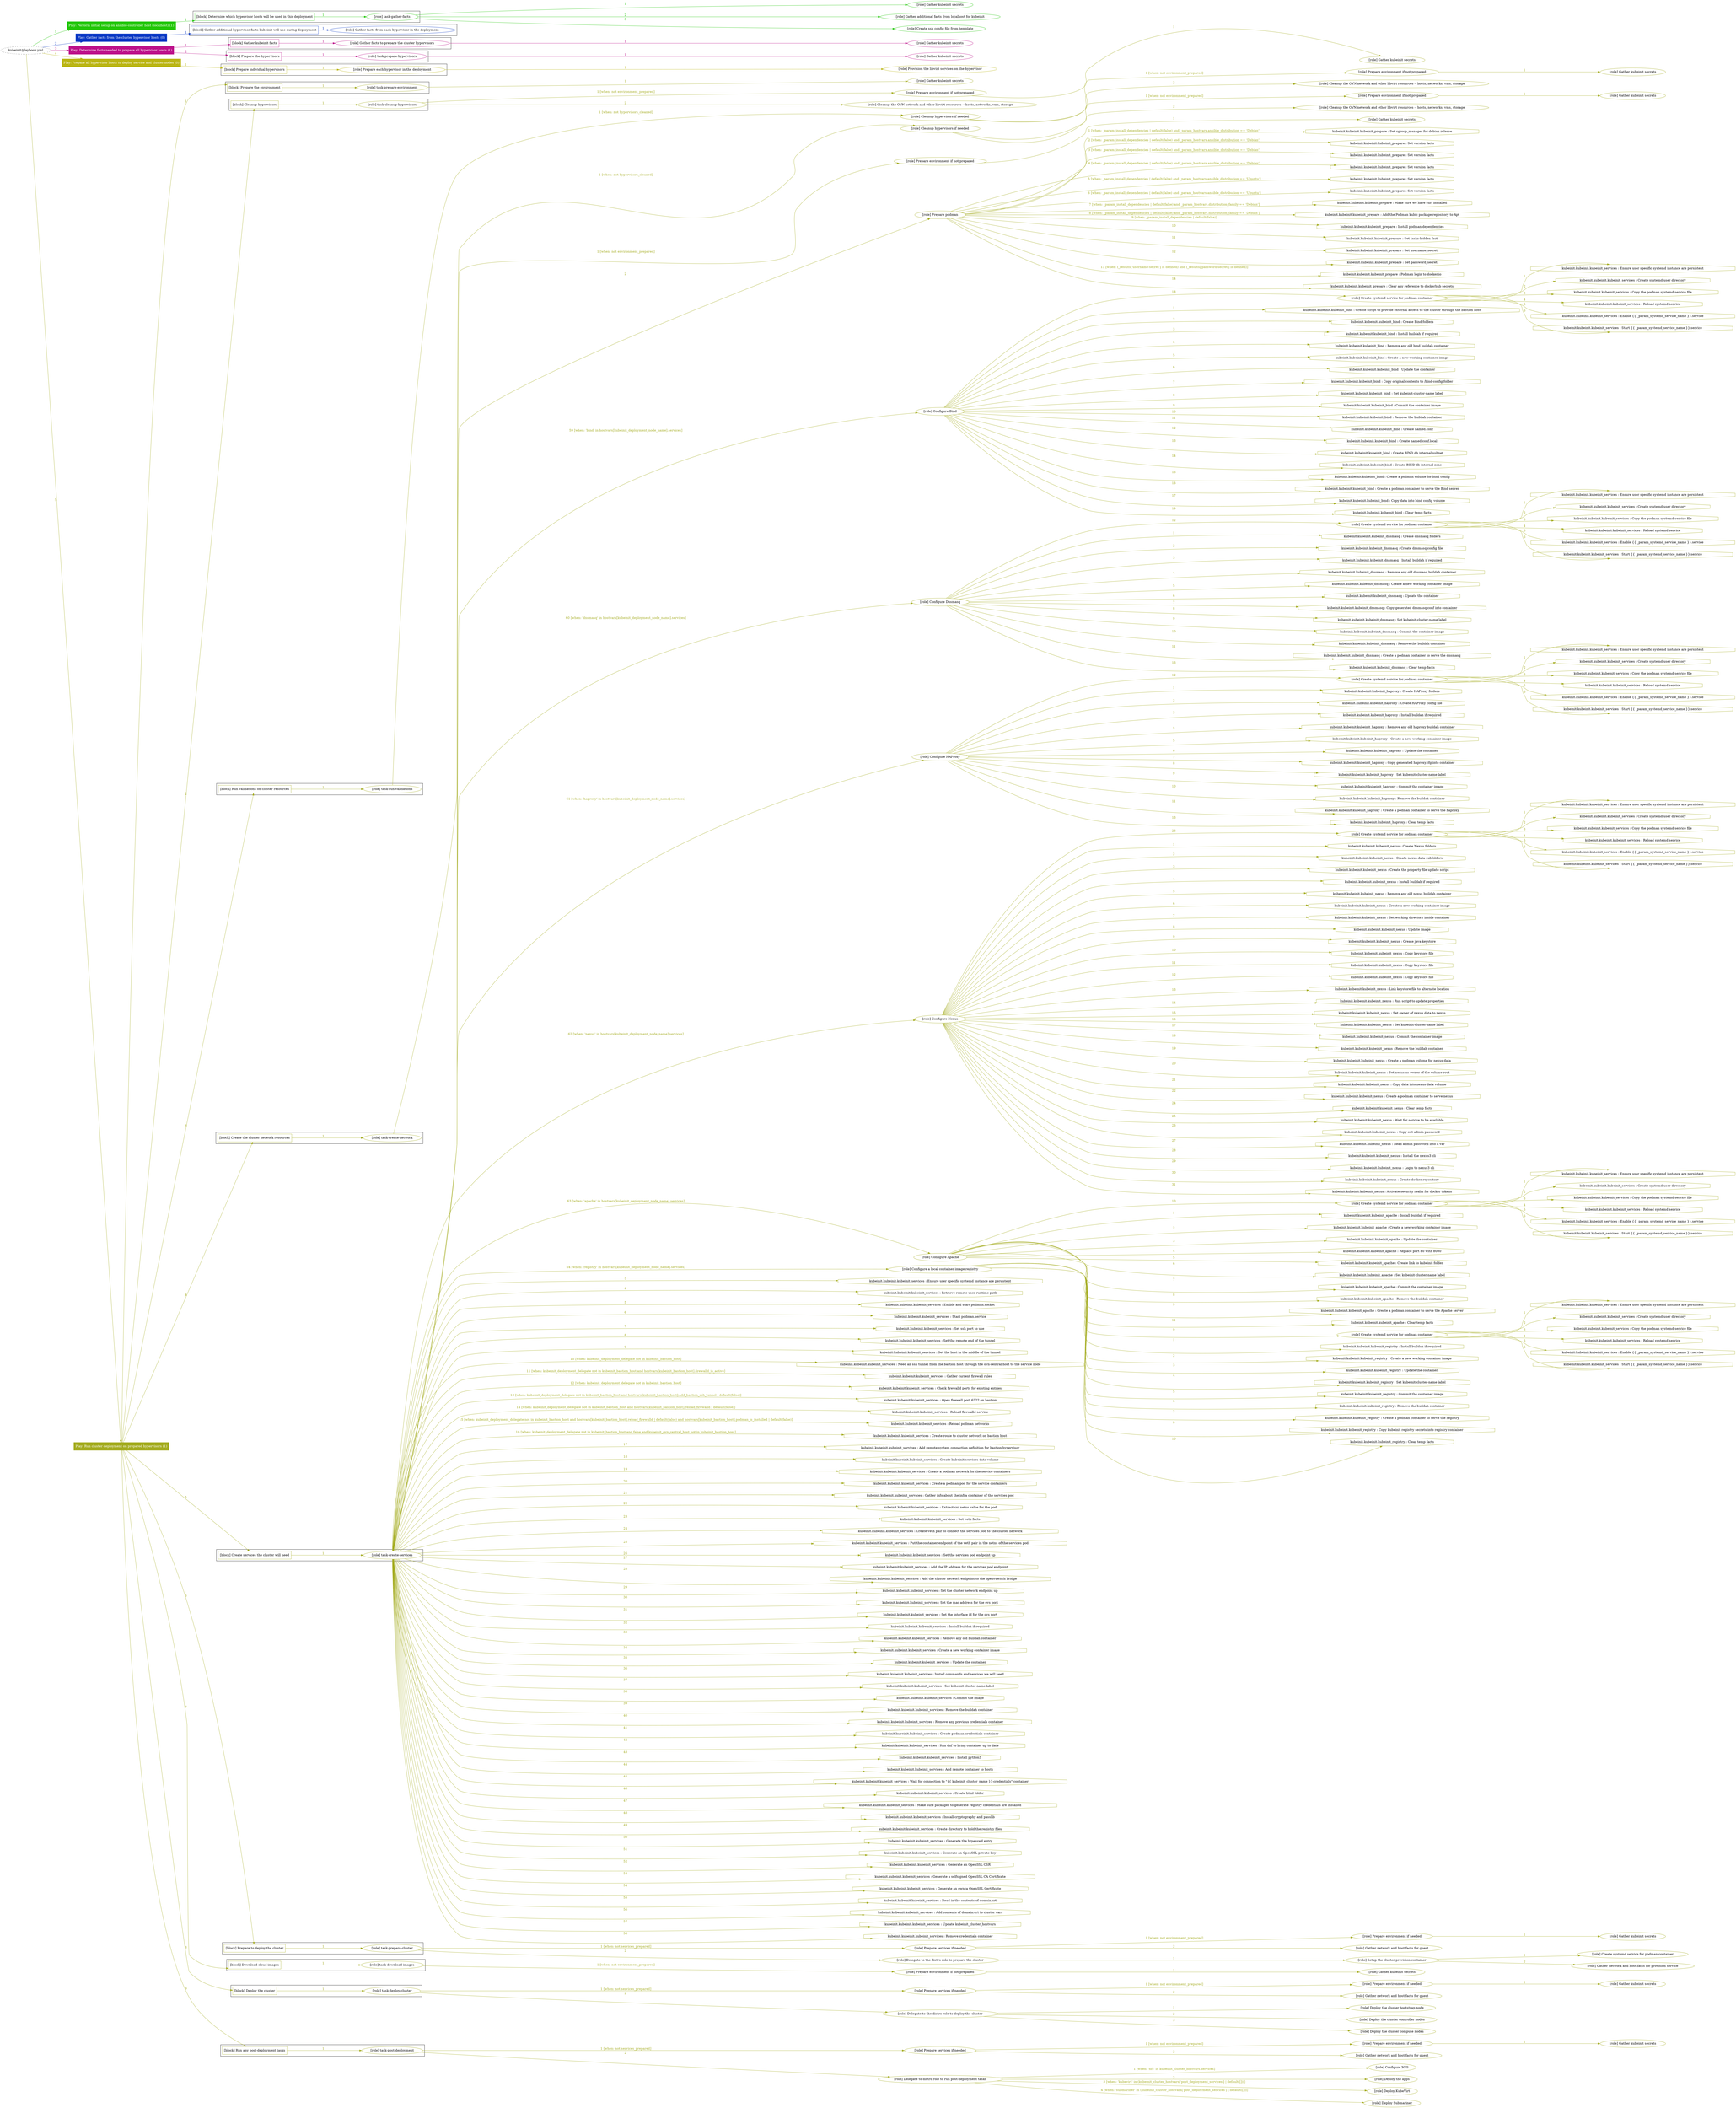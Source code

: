 digraph {
	graph [concentrate=true ordering=in rankdir=LR ratio=fill]
	edge [esep=5 sep=10]
	"kubeinit/playbook.yml" [URL="/home/runner/work/kubeinit/kubeinit/kubeinit/playbook.yml" id=playbook_a8e9cf5a style=dotted]
	play_7cb6b899 [label="Play: Perform initial setup on ansible-controller host (localhost) (1)" URL="/home/runner/work/kubeinit/kubeinit/kubeinit/playbook.yml" color="#20c606" fontcolor="#ffffff" id=play_7cb6b899 shape=box style=filled tooltip=localhost]
	"kubeinit/playbook.yml" -> play_7cb6b899 [label="1 " color="#20c606" fontcolor="#20c606" id=edge_f7a7b3b5 labeltooltip="1 " tooltip="1 "]
	subgraph "Gather kubeinit secrets" {
		role_897d46ac [label="[role] Gather kubeinit secrets" URL="/home/runner/.ansible/collections/ansible_collections/kubeinit/kubeinit/roles/kubeinit_prepare/tasks/build_hypervisors_group.yml" color="#20c606" id=role_897d46ac tooltip="Gather kubeinit secrets"]
	}
	subgraph "Gather additional facts from localhost for kubeinit" {
		role_9ffd7b1e [label="[role] Gather additional facts from localhost for kubeinit" URL="/home/runner/.ansible/collections/ansible_collections/kubeinit/kubeinit/roles/kubeinit_prepare/tasks/build_hypervisors_group.yml" color="#20c606" id=role_9ffd7b1e tooltip="Gather additional facts from localhost for kubeinit"]
	}
	subgraph "Create ssh config file from template" {
		role_83aadec9 [label="[role] Create ssh config file from template" URL="/home/runner/.ansible/collections/ansible_collections/kubeinit/kubeinit/roles/kubeinit_prepare/tasks/build_hypervisors_group.yml" color="#20c606" id=role_83aadec9 tooltip="Create ssh config file from template"]
	}
	subgraph "task-gather-facts" {
		role_09a10103 [label="[role] task-gather-facts" URL="/home/runner/work/kubeinit/kubeinit/kubeinit/playbook.yml" color="#20c606" id=role_09a10103 tooltip="task-gather-facts"]
		role_09a10103 -> role_897d46ac [label="1 " color="#20c606" fontcolor="#20c606" id=edge_9690b391 labeltooltip="1 " tooltip="1 "]
		role_09a10103 -> role_9ffd7b1e [label="2 " color="#20c606" fontcolor="#20c606" id=edge_cabf4ea3 labeltooltip="2 " tooltip="2 "]
		role_09a10103 -> role_83aadec9 [label="3 " color="#20c606" fontcolor="#20c606" id=edge_47cd9bf0 labeltooltip="3 " tooltip="3 "]
	}
	subgraph "Play: Perform initial setup on ansible-controller host (localhost) (1)" {
		play_7cb6b899 -> block_5008bd6d [label=1 color="#20c606" fontcolor="#20c606" id=edge_e686fb94 labeltooltip=1 tooltip=1]
		subgraph cluster_block_5008bd6d {
			block_5008bd6d [label="[block] Determine which hypervisor hosts will be used in this deployment" URL="/home/runner/work/kubeinit/kubeinit/kubeinit/playbook.yml" color="#20c606" id=block_5008bd6d labeltooltip="Determine which hypervisor hosts will be used in this deployment" shape=box tooltip="Determine which hypervisor hosts will be used in this deployment"]
			block_5008bd6d -> role_09a10103 [label="1 " color="#20c606" fontcolor="#20c606" id=edge_0359fd3f labeltooltip="1 " tooltip="1 "]
		}
	}
	play_b9ec74eb [label="Play: Gather facts from the cluster hypervisor hosts (0)" URL="/home/runner/work/kubeinit/kubeinit/kubeinit/playbook.yml" color="#0837c4" fontcolor="#ffffff" id=play_b9ec74eb shape=box style=filled tooltip="Play: Gather facts from the cluster hypervisor hosts (0)"]
	"kubeinit/playbook.yml" -> play_b9ec74eb [label="2 " color="#0837c4" fontcolor="#0837c4" id=edge_00e58d7d labeltooltip="2 " tooltip="2 "]
	subgraph "Gather facts from each hypervisor in the deployment" {
		role_24a9c8c8 [label="[role] Gather facts from each hypervisor in the deployment" URL="/home/runner/work/kubeinit/kubeinit/kubeinit/playbook.yml" color="#0837c4" id=role_24a9c8c8 tooltip="Gather facts from each hypervisor in the deployment"]
	}
	subgraph "Play: Gather facts from the cluster hypervisor hosts (0)" {
		play_b9ec74eb -> block_a6ec778e [label=1 color="#0837c4" fontcolor="#0837c4" id=edge_b8f95c55 labeltooltip=1 tooltip=1]
		subgraph cluster_block_a6ec778e {
			block_a6ec778e [label="[block] Gather additional hypervisor facts kubeinit will use during deployment" URL="/home/runner/work/kubeinit/kubeinit/kubeinit/playbook.yml" color="#0837c4" id=block_a6ec778e labeltooltip="Gather additional hypervisor facts kubeinit will use during deployment" shape=box tooltip="Gather additional hypervisor facts kubeinit will use during deployment"]
			block_a6ec778e -> role_24a9c8c8 [label="1 " color="#0837c4" fontcolor="#0837c4" id=edge_b2c83f6c labeltooltip="1 " tooltip="1 "]
		}
	}
	play_b01e662d [label="Play: Determine facts needed to prepare all hypervisor hosts (1)" URL="/home/runner/work/kubeinit/kubeinit/kubeinit/playbook.yml" color="#bc108a" fontcolor="#ffffff" id=play_b01e662d shape=box style=filled tooltip=localhost]
	"kubeinit/playbook.yml" -> play_b01e662d [label="3 " color="#bc108a" fontcolor="#bc108a" id=edge_549505d3 labeltooltip="3 " tooltip="3 "]
	subgraph "Gather kubeinit secrets" {
		role_2d13741a [label="[role] Gather kubeinit secrets" URL="/home/runner/.ansible/collections/ansible_collections/kubeinit/kubeinit/roles/kubeinit_prepare/tasks/gather_kubeinit_facts.yml" color="#bc108a" id=role_2d13741a tooltip="Gather kubeinit secrets"]
	}
	subgraph "Gather facts to prepare the cluster hypervisors" {
		role_93dcd861 [label="[role] Gather facts to prepare the cluster hypervisors" URL="/home/runner/work/kubeinit/kubeinit/kubeinit/playbook.yml" color="#bc108a" id=role_93dcd861 tooltip="Gather facts to prepare the cluster hypervisors"]
		role_93dcd861 -> role_2d13741a [label="1 " color="#bc108a" fontcolor="#bc108a" id=edge_ec6eb53d labeltooltip="1 " tooltip="1 "]
	}
	subgraph "Gather kubeinit secrets" {
		role_4a3c0696 [label="[role] Gather kubeinit secrets" URL="/home/runner/.ansible/collections/ansible_collections/kubeinit/kubeinit/roles/kubeinit_prepare/tasks/gather_kubeinit_facts.yml" color="#bc108a" id=role_4a3c0696 tooltip="Gather kubeinit secrets"]
	}
	subgraph "task-prepare-hypervisors" {
		role_fb95cbd4 [label="[role] task-prepare-hypervisors" URL="/home/runner/work/kubeinit/kubeinit/kubeinit/playbook.yml" color="#bc108a" id=role_fb95cbd4 tooltip="task-prepare-hypervisors"]
		role_fb95cbd4 -> role_4a3c0696 [label="1 " color="#bc108a" fontcolor="#bc108a" id=edge_9371d5b9 labeltooltip="1 " tooltip="1 "]
	}
	subgraph "Play: Determine facts needed to prepare all hypervisor hosts (1)" {
		play_b01e662d -> block_cb2d07d5 [label=1 color="#bc108a" fontcolor="#bc108a" id=edge_4f7823e2 labeltooltip=1 tooltip=1]
		subgraph cluster_block_cb2d07d5 {
			block_cb2d07d5 [label="[block] Gather kubeinit facts" URL="/home/runner/work/kubeinit/kubeinit/kubeinit/playbook.yml" color="#bc108a" id=block_cb2d07d5 labeltooltip="Gather kubeinit facts" shape=box tooltip="Gather kubeinit facts"]
			block_cb2d07d5 -> role_93dcd861 [label="1 " color="#bc108a" fontcolor="#bc108a" id=edge_5ce7e732 labeltooltip="1 " tooltip="1 "]
		}
		play_b01e662d -> block_c67eff95 [label=2 color="#bc108a" fontcolor="#bc108a" id=edge_4afe2649 labeltooltip=2 tooltip=2]
		subgraph cluster_block_c67eff95 {
			block_c67eff95 [label="[block] Prepare the hypervisors" URL="/home/runner/work/kubeinit/kubeinit/kubeinit/playbook.yml" color="#bc108a" id=block_c67eff95 labeltooltip="Prepare the hypervisors" shape=box tooltip="Prepare the hypervisors"]
			block_c67eff95 -> role_fb95cbd4 [label="1 " color="#bc108a" fontcolor="#bc108a" id=edge_3b14abfb labeltooltip="1 " tooltip="1 "]
		}
	}
	play_aae63406 [label="Play: Prepare all hypervisor hosts to deploy service and cluster nodes (0)" URL="/home/runner/work/kubeinit/kubeinit/kubeinit/playbook.yml" color="#bab512" fontcolor="#ffffff" id=play_aae63406 shape=box style=filled tooltip="Play: Prepare all hypervisor hosts to deploy service and cluster nodes (0)"]
	"kubeinit/playbook.yml" -> play_aae63406 [label="4 " color="#bab512" fontcolor="#bab512" id=edge_3cba9549 labeltooltip="4 " tooltip="4 "]
	subgraph "Provision the libvirt services on the hypervisor" {
		role_3c8fa2a9 [label="[role] Provision the libvirt services on the hypervisor" URL="/home/runner/.ansible/collections/ansible_collections/kubeinit/kubeinit/roles/kubeinit_prepare/tasks/prepare_hypervisor.yml" color="#bab512" id=role_3c8fa2a9 tooltip="Provision the libvirt services on the hypervisor"]
	}
	subgraph "Prepare each hypervisor in the deployment" {
		role_acc0649b [label="[role] Prepare each hypervisor in the deployment" URL="/home/runner/work/kubeinit/kubeinit/kubeinit/playbook.yml" color="#bab512" id=role_acc0649b tooltip="Prepare each hypervisor in the deployment"]
		role_acc0649b -> role_3c8fa2a9 [label="1 " color="#bab512" fontcolor="#bab512" id=edge_bd6cf6c7 labeltooltip="1 " tooltip="1 "]
	}
	subgraph "Play: Prepare all hypervisor hosts to deploy service and cluster nodes (0)" {
		play_aae63406 -> block_30c782ff [label=1 color="#bab512" fontcolor="#bab512" id=edge_a47a0bee labeltooltip=1 tooltip=1]
		subgraph cluster_block_30c782ff {
			block_30c782ff [label="[block] Prepare individual hypervisors" URL="/home/runner/work/kubeinit/kubeinit/kubeinit/playbook.yml" color="#bab512" id=block_30c782ff labeltooltip="Prepare individual hypervisors" shape=box tooltip="Prepare individual hypervisors"]
			block_30c782ff -> role_acc0649b [label="1 " color="#bab512" fontcolor="#bab512" id=edge_72435535 labeltooltip="1 " tooltip="1 "]
		}
	}
	play_fbf7d49f [label="Play: Run cluster deployment on prepared hypervisors (1)" URL="/home/runner/work/kubeinit/kubeinit/kubeinit/playbook.yml" color="#a4ac20" fontcolor="#ffffff" id=play_fbf7d49f shape=box style=filled tooltip=localhost]
	"kubeinit/playbook.yml" -> play_fbf7d49f [label="5 " color="#a4ac20" fontcolor="#a4ac20" id=edge_f15b1fda labeltooltip="5 " tooltip="5 "]
	subgraph "Gather kubeinit secrets" {
		role_34557137 [label="[role] Gather kubeinit secrets" URL="/home/runner/.ansible/collections/ansible_collections/kubeinit/kubeinit/roles/kubeinit_prepare/tasks/gather_kubeinit_facts.yml" color="#a4ac20" id=role_34557137 tooltip="Gather kubeinit secrets"]
	}
	subgraph "task-prepare-environment" {
		role_33a0bd9e [label="[role] task-prepare-environment" URL="/home/runner/work/kubeinit/kubeinit/kubeinit/playbook.yml" color="#a4ac20" id=role_33a0bd9e tooltip="task-prepare-environment"]
		role_33a0bd9e -> role_34557137 [label="1 " color="#a4ac20" fontcolor="#a4ac20" id=edge_b5c9ea69 labeltooltip="1 " tooltip="1 "]
	}
	subgraph "Gather kubeinit secrets" {
		role_a31d3e77 [label="[role] Gather kubeinit secrets" URL="/home/runner/.ansible/collections/ansible_collections/kubeinit/kubeinit/roles/kubeinit_prepare/tasks/gather_kubeinit_facts.yml" color="#a4ac20" id=role_a31d3e77 tooltip="Gather kubeinit secrets"]
	}
	subgraph "Prepare environment if not prepared" {
		role_2b5fa9c2 [label="[role] Prepare environment if not prepared" URL="/home/runner/.ansible/collections/ansible_collections/kubeinit/kubeinit/roles/kubeinit_prepare/tasks/cleanup_hypervisors.yml" color="#a4ac20" id=role_2b5fa9c2 tooltip="Prepare environment if not prepared"]
		role_2b5fa9c2 -> role_a31d3e77 [label="1 " color="#a4ac20" fontcolor="#a4ac20" id=edge_6ec98c4d labeltooltip="1 " tooltip="1 "]
	}
	subgraph "Cleanup the OVN network and other libvirt resources -- hosts, networks, vms, storage" {
		role_20de3e84 [label="[role] Cleanup the OVN network and other libvirt resources -- hosts, networks, vms, storage" URL="/home/runner/.ansible/collections/ansible_collections/kubeinit/kubeinit/roles/kubeinit_prepare/tasks/cleanup_hypervisors.yml" color="#a4ac20" id=role_20de3e84 tooltip="Cleanup the OVN network and other libvirt resources -- hosts, networks, vms, storage"]
	}
	subgraph "task-cleanup-hypervisors" {
		role_9f2a5ab8 [label="[role] task-cleanup-hypervisors" URL="/home/runner/work/kubeinit/kubeinit/kubeinit/playbook.yml" color="#a4ac20" id=role_9f2a5ab8 tooltip="task-cleanup-hypervisors"]
		role_9f2a5ab8 -> role_2b5fa9c2 [label="1 [when: not environment_prepared]" color="#a4ac20" fontcolor="#a4ac20" id=edge_d37f41e5 labeltooltip="1 [when: not environment_prepared]" tooltip="1 [when: not environment_prepared]"]
		role_9f2a5ab8 -> role_20de3e84 [label="2 " color="#a4ac20" fontcolor="#a4ac20" id=edge_a5c51461 labeltooltip="2 " tooltip="2 "]
	}
	subgraph "Gather kubeinit secrets" {
		role_fcc31aa2 [label="[role] Gather kubeinit secrets" URL="/home/runner/.ansible/collections/ansible_collections/kubeinit/kubeinit/roles/kubeinit_prepare/tasks/gather_kubeinit_facts.yml" color="#a4ac20" id=role_fcc31aa2 tooltip="Gather kubeinit secrets"]
	}
	subgraph "Prepare environment if not prepared" {
		role_c8c9b45b [label="[role] Prepare environment if not prepared" URL="/home/runner/.ansible/collections/ansible_collections/kubeinit/kubeinit/roles/kubeinit_prepare/tasks/cleanup_hypervisors.yml" color="#a4ac20" id=role_c8c9b45b tooltip="Prepare environment if not prepared"]
		role_c8c9b45b -> role_fcc31aa2 [label="1 " color="#a4ac20" fontcolor="#a4ac20" id=edge_a2f79892 labeltooltip="1 " tooltip="1 "]
	}
	subgraph "Cleanup the OVN network and other libvirt resources -- hosts, networks, vms, storage" {
		role_102f2cd2 [label="[role] Cleanup the OVN network and other libvirt resources -- hosts, networks, vms, storage" URL="/home/runner/.ansible/collections/ansible_collections/kubeinit/kubeinit/roles/kubeinit_prepare/tasks/cleanup_hypervisors.yml" color="#a4ac20" id=role_102f2cd2 tooltip="Cleanup the OVN network and other libvirt resources -- hosts, networks, vms, storage"]
	}
	subgraph "Cleanup hypervisors if needed" {
		role_6f7763fa [label="[role] Cleanup hypervisors if needed" URL="/home/runner/.ansible/collections/ansible_collections/kubeinit/kubeinit/roles/kubeinit_validations/tasks/main.yml" color="#a4ac20" id=role_6f7763fa tooltip="Cleanup hypervisors if needed"]
		role_6f7763fa -> role_c8c9b45b [label="1 [when: not environment_prepared]" color="#a4ac20" fontcolor="#a4ac20" id=edge_7ff36aae labeltooltip="1 [when: not environment_prepared]" tooltip="1 [when: not environment_prepared]"]
		role_6f7763fa -> role_102f2cd2 [label="2 " color="#a4ac20" fontcolor="#a4ac20" id=edge_276e43cd labeltooltip="2 " tooltip="2 "]
	}
	subgraph "task-run-validations" {
		role_9f5dd795 [label="[role] task-run-validations" URL="/home/runner/work/kubeinit/kubeinit/kubeinit/playbook.yml" color="#a4ac20" id=role_9f5dd795 tooltip="task-run-validations"]
		role_9f5dd795 -> role_6f7763fa [label="1 [when: not hypervisors_cleaned]" color="#a4ac20" fontcolor="#a4ac20" id=edge_dbe7ff9c labeltooltip="1 [when: not hypervisors_cleaned]" tooltip="1 [when: not hypervisors_cleaned]"]
	}
	subgraph "Gather kubeinit secrets" {
		role_ecb78161 [label="[role] Gather kubeinit secrets" URL="/home/runner/.ansible/collections/ansible_collections/kubeinit/kubeinit/roles/kubeinit_prepare/tasks/gather_kubeinit_facts.yml" color="#a4ac20" id=role_ecb78161 tooltip="Gather kubeinit secrets"]
	}
	subgraph "Prepare environment if not prepared" {
		role_c30e0f0c [label="[role] Prepare environment if not prepared" URL="/home/runner/.ansible/collections/ansible_collections/kubeinit/kubeinit/roles/kubeinit_prepare/tasks/cleanup_hypervisors.yml" color="#a4ac20" id=role_c30e0f0c tooltip="Prepare environment if not prepared"]
		role_c30e0f0c -> role_ecb78161 [label="1 " color="#a4ac20" fontcolor="#a4ac20" id=edge_02c7f643 labeltooltip="1 " tooltip="1 "]
	}
	subgraph "Cleanup the OVN network and other libvirt resources -- hosts, networks, vms, storage" {
		role_63f470c0 [label="[role] Cleanup the OVN network and other libvirt resources -- hosts, networks, vms, storage" URL="/home/runner/.ansible/collections/ansible_collections/kubeinit/kubeinit/roles/kubeinit_prepare/tasks/cleanup_hypervisors.yml" color="#a4ac20" id=role_63f470c0 tooltip="Cleanup the OVN network and other libvirt resources -- hosts, networks, vms, storage"]
	}
	subgraph "Cleanup hypervisors if needed" {
		role_5fbfb1f1 [label="[role] Cleanup hypervisors if needed" URL="/home/runner/.ansible/collections/ansible_collections/kubeinit/kubeinit/roles/kubeinit_libvirt/tasks/create_network.yml" color="#a4ac20" id=role_5fbfb1f1 tooltip="Cleanup hypervisors if needed"]
		role_5fbfb1f1 -> role_c30e0f0c [label="1 [when: not environment_prepared]" color="#a4ac20" fontcolor="#a4ac20" id=edge_e6bd1ca7 labeltooltip="1 [when: not environment_prepared]" tooltip="1 [when: not environment_prepared]"]
		role_5fbfb1f1 -> role_63f470c0 [label="2 " color="#a4ac20" fontcolor="#a4ac20" id=edge_5f051c39 labeltooltip="2 " tooltip="2 "]
	}
	subgraph "task-create-network" {
		role_b80c3643 [label="[role] task-create-network" URL="/home/runner/work/kubeinit/kubeinit/kubeinit/playbook.yml" color="#a4ac20" id=role_b80c3643 tooltip="task-create-network"]
		role_b80c3643 -> role_5fbfb1f1 [label="1 [when: not hypervisors_cleaned]" color="#a4ac20" fontcolor="#a4ac20" id=edge_a3636e19 labeltooltip="1 [when: not hypervisors_cleaned]" tooltip="1 [when: not hypervisors_cleaned]"]
	}
	subgraph "Gather kubeinit secrets" {
		role_fb6536e6 [label="[role] Gather kubeinit secrets" URL="/home/runner/.ansible/collections/ansible_collections/kubeinit/kubeinit/roles/kubeinit_prepare/tasks/gather_kubeinit_facts.yml" color="#a4ac20" id=role_fb6536e6 tooltip="Gather kubeinit secrets"]
	}
	subgraph "Prepare environment if not prepared" {
		role_0fbcd53d [label="[role] Prepare environment if not prepared" URL="/home/runner/.ansible/collections/ansible_collections/kubeinit/kubeinit/roles/kubeinit_services/tasks/main.yml" color="#a4ac20" id=role_0fbcd53d tooltip="Prepare environment if not prepared"]
		role_0fbcd53d -> role_fb6536e6 [label="1 " color="#a4ac20" fontcolor="#a4ac20" id=edge_a0df66b1 labeltooltip="1 " tooltip="1 "]
	}
	subgraph "Prepare podman" {
		role_1ed7874f [label="[role] Prepare podman" URL="/home/runner/.ansible/collections/ansible_collections/kubeinit/kubeinit/roles/kubeinit_services/tasks/00_create_service_pod.yml" color="#a4ac20" id=role_1ed7874f tooltip="Prepare podman"]
		task_bba8d1a6 [label="kubeinit.kubeinit.kubeinit_prepare : Set cgroup_manager for debian release" URL="/home/runner/.ansible/collections/ansible_collections/kubeinit/kubeinit/roles/kubeinit_prepare/tasks/prepare_podman.yml" color="#a4ac20" id=task_bba8d1a6 shape=octagon tooltip="kubeinit.kubeinit.kubeinit_prepare : Set cgroup_manager for debian release"]
		role_1ed7874f -> task_bba8d1a6 [label="1 [when: _param_install_dependencies | default(false) and _param_hostvars.ansible_distribution == 'Debian']" color="#a4ac20" fontcolor="#a4ac20" id=edge_6645f1d1 labeltooltip="1 [when: _param_install_dependencies | default(false) and _param_hostvars.ansible_distribution == 'Debian']" tooltip="1 [when: _param_install_dependencies | default(false) and _param_hostvars.ansible_distribution == 'Debian']"]
		task_4716ff2e [label="kubeinit.kubeinit.kubeinit_prepare : Set version facts" URL="/home/runner/.ansible/collections/ansible_collections/kubeinit/kubeinit/roles/kubeinit_prepare/tasks/prepare_podman.yml" color="#a4ac20" id=task_4716ff2e shape=octagon tooltip="kubeinit.kubeinit.kubeinit_prepare : Set version facts"]
		role_1ed7874f -> task_4716ff2e [label="2 [when: _param_install_dependencies | default(false) and _param_hostvars.ansible_distribution == 'Debian']" color="#a4ac20" fontcolor="#a4ac20" id=edge_c26ddc85 labeltooltip="2 [when: _param_install_dependencies | default(false) and _param_hostvars.ansible_distribution == 'Debian']" tooltip="2 [when: _param_install_dependencies | default(false) and _param_hostvars.ansible_distribution == 'Debian']"]
		task_79ed2481 [label="kubeinit.kubeinit.kubeinit_prepare : Set version facts" URL="/home/runner/.ansible/collections/ansible_collections/kubeinit/kubeinit/roles/kubeinit_prepare/tasks/prepare_podman.yml" color="#a4ac20" id=task_79ed2481 shape=octagon tooltip="kubeinit.kubeinit.kubeinit_prepare : Set version facts"]
		role_1ed7874f -> task_79ed2481 [label="3 [when: _param_install_dependencies | default(false) and _param_hostvars.ansible_distribution == 'Debian']" color="#a4ac20" fontcolor="#a4ac20" id=edge_ad767831 labeltooltip="3 [when: _param_install_dependencies | default(false) and _param_hostvars.ansible_distribution == 'Debian']" tooltip="3 [when: _param_install_dependencies | default(false) and _param_hostvars.ansible_distribution == 'Debian']"]
		task_2edd496d [label="kubeinit.kubeinit.kubeinit_prepare : Set version facts" URL="/home/runner/.ansible/collections/ansible_collections/kubeinit/kubeinit/roles/kubeinit_prepare/tasks/prepare_podman.yml" color="#a4ac20" id=task_2edd496d shape=octagon tooltip="kubeinit.kubeinit.kubeinit_prepare : Set version facts"]
		role_1ed7874f -> task_2edd496d [label="4 [when: _param_install_dependencies | default(false) and _param_hostvars.ansible_distribution == 'Debian']" color="#a4ac20" fontcolor="#a4ac20" id=edge_b1f83c93 labeltooltip="4 [when: _param_install_dependencies | default(false) and _param_hostvars.ansible_distribution == 'Debian']" tooltip="4 [when: _param_install_dependencies | default(false) and _param_hostvars.ansible_distribution == 'Debian']"]
		task_a742006a [label="kubeinit.kubeinit.kubeinit_prepare : Set version facts" URL="/home/runner/.ansible/collections/ansible_collections/kubeinit/kubeinit/roles/kubeinit_prepare/tasks/prepare_podman.yml" color="#a4ac20" id=task_a742006a shape=octagon tooltip="kubeinit.kubeinit.kubeinit_prepare : Set version facts"]
		role_1ed7874f -> task_a742006a [label="5 [when: _param_install_dependencies | default(false) and _param_hostvars.ansible_distribution == 'Ubuntu']" color="#a4ac20" fontcolor="#a4ac20" id=edge_da5fda93 labeltooltip="5 [when: _param_install_dependencies | default(false) and _param_hostvars.ansible_distribution == 'Ubuntu']" tooltip="5 [when: _param_install_dependencies | default(false) and _param_hostvars.ansible_distribution == 'Ubuntu']"]
		task_9c8c30c5 [label="kubeinit.kubeinit.kubeinit_prepare : Set version facts" URL="/home/runner/.ansible/collections/ansible_collections/kubeinit/kubeinit/roles/kubeinit_prepare/tasks/prepare_podman.yml" color="#a4ac20" id=task_9c8c30c5 shape=octagon tooltip="kubeinit.kubeinit.kubeinit_prepare : Set version facts"]
		role_1ed7874f -> task_9c8c30c5 [label="6 [when: _param_install_dependencies | default(false) and _param_hostvars.ansible_distribution == 'Ubuntu']" color="#a4ac20" fontcolor="#a4ac20" id=edge_d71d9a57 labeltooltip="6 [when: _param_install_dependencies | default(false) and _param_hostvars.ansible_distribution == 'Ubuntu']" tooltip="6 [when: _param_install_dependencies | default(false) and _param_hostvars.ansible_distribution == 'Ubuntu']"]
		task_2cc19f81 [label="kubeinit.kubeinit.kubeinit_prepare : Make sure we have curl installed" URL="/home/runner/.ansible/collections/ansible_collections/kubeinit/kubeinit/roles/kubeinit_prepare/tasks/prepare_podman.yml" color="#a4ac20" id=task_2cc19f81 shape=octagon tooltip="kubeinit.kubeinit.kubeinit_prepare : Make sure we have curl installed"]
		role_1ed7874f -> task_2cc19f81 [label="7 [when: _param_install_dependencies | default(false) and _param_hostvars.distribution_family == 'Debian']" color="#a4ac20" fontcolor="#a4ac20" id=edge_f78e8d43 labeltooltip="7 [when: _param_install_dependencies | default(false) and _param_hostvars.distribution_family == 'Debian']" tooltip="7 [when: _param_install_dependencies | default(false) and _param_hostvars.distribution_family == 'Debian']"]
		task_aaf9a8ca [label="kubeinit.kubeinit.kubeinit_prepare : Add the Podman kubic package repository to Apt" URL="/home/runner/.ansible/collections/ansible_collections/kubeinit/kubeinit/roles/kubeinit_prepare/tasks/prepare_podman.yml" color="#a4ac20" id=task_aaf9a8ca shape=octagon tooltip="kubeinit.kubeinit.kubeinit_prepare : Add the Podman kubic package repository to Apt"]
		role_1ed7874f -> task_aaf9a8ca [label="8 [when: _param_install_dependencies | default(false) and _param_hostvars.distribution_family == 'Debian']" color="#a4ac20" fontcolor="#a4ac20" id=edge_828de772 labeltooltip="8 [when: _param_install_dependencies | default(false) and _param_hostvars.distribution_family == 'Debian']" tooltip="8 [when: _param_install_dependencies | default(false) and _param_hostvars.distribution_family == 'Debian']"]
		task_1ade7f75 [label="kubeinit.kubeinit.kubeinit_prepare : Install podman dependencies" URL="/home/runner/.ansible/collections/ansible_collections/kubeinit/kubeinit/roles/kubeinit_prepare/tasks/prepare_podman.yml" color="#a4ac20" id=task_1ade7f75 shape=octagon tooltip="kubeinit.kubeinit.kubeinit_prepare : Install podman dependencies"]
		role_1ed7874f -> task_1ade7f75 [label="9 [when: _param_install_dependencies | default(false)]" color="#a4ac20" fontcolor="#a4ac20" id=edge_de5666c9 labeltooltip="9 [when: _param_install_dependencies | default(false)]" tooltip="9 [when: _param_install_dependencies | default(false)]"]
		task_cbd0d3b9 [label="kubeinit.kubeinit.kubeinit_prepare : Set tasks-hidden fact" URL="/home/runner/.ansible/collections/ansible_collections/kubeinit/kubeinit/roles/kubeinit_prepare/tasks/prepare_podman.yml" color="#a4ac20" id=task_cbd0d3b9 shape=octagon tooltip="kubeinit.kubeinit.kubeinit_prepare : Set tasks-hidden fact"]
		role_1ed7874f -> task_cbd0d3b9 [label="10 " color="#a4ac20" fontcolor="#a4ac20" id=edge_8ff6bc52 labeltooltip="10 " tooltip="10 "]
		task_974fe302 [label="kubeinit.kubeinit.kubeinit_prepare : Set username_secret" URL="/home/runner/.ansible/collections/ansible_collections/kubeinit/kubeinit/roles/kubeinit_prepare/tasks/prepare_podman.yml" color="#a4ac20" id=task_974fe302 shape=octagon tooltip="kubeinit.kubeinit.kubeinit_prepare : Set username_secret"]
		role_1ed7874f -> task_974fe302 [label="11 " color="#a4ac20" fontcolor="#a4ac20" id=edge_1f0b8c0f labeltooltip="11 " tooltip="11 "]
		task_fed783b4 [label="kubeinit.kubeinit.kubeinit_prepare : Set password_secret" URL="/home/runner/.ansible/collections/ansible_collections/kubeinit/kubeinit/roles/kubeinit_prepare/tasks/prepare_podman.yml" color="#a4ac20" id=task_fed783b4 shape=octagon tooltip="kubeinit.kubeinit.kubeinit_prepare : Set password_secret"]
		role_1ed7874f -> task_fed783b4 [label="12 " color="#a4ac20" fontcolor="#a4ac20" id=edge_7105e2d4 labeltooltip="12 " tooltip="12 "]
		task_055fa441 [label="kubeinit.kubeinit.kubeinit_prepare : Podman login to docker.io" URL="/home/runner/.ansible/collections/ansible_collections/kubeinit/kubeinit/roles/kubeinit_prepare/tasks/prepare_podman.yml" color="#a4ac20" id=task_055fa441 shape=octagon tooltip="kubeinit.kubeinit.kubeinit_prepare : Podman login to docker.io"]
		role_1ed7874f -> task_055fa441 [label="13 [when: (_results['username-secret'] is defined) and (_results['password-secret'] is defined)]" color="#a4ac20" fontcolor="#a4ac20" id=edge_944013e0 labeltooltip="13 [when: (_results['username-secret'] is defined) and (_results['password-secret'] is defined)]" tooltip="13 [when: (_results['username-secret'] is defined) and (_results['password-secret'] is defined)]"]
		task_f2cc0be1 [label="kubeinit.kubeinit.kubeinit_prepare : Clear any reference to dockerhub secrets" URL="/home/runner/.ansible/collections/ansible_collections/kubeinit/kubeinit/roles/kubeinit_prepare/tasks/prepare_podman.yml" color="#a4ac20" id=task_f2cc0be1 shape=octagon tooltip="kubeinit.kubeinit.kubeinit_prepare : Clear any reference to dockerhub secrets"]
		role_1ed7874f -> task_f2cc0be1 [label="14 " color="#a4ac20" fontcolor="#a4ac20" id=edge_0baf2032 labeltooltip="14 " tooltip="14 "]
	}
	subgraph "Create systemd service for podman container" {
		role_620bc42d [label="[role] Create systemd service for podman container" URL="/home/runner/.ansible/collections/ansible_collections/kubeinit/kubeinit/roles/kubeinit_bind/tasks/main.yml" color="#a4ac20" id=role_620bc42d tooltip="Create systemd service for podman container"]
		task_9a1aee01 [label="kubeinit.kubeinit.kubeinit_services : Ensure user specific systemd instance are persistent" URL="/home/runner/.ansible/collections/ansible_collections/kubeinit/kubeinit/roles/kubeinit_services/tasks/create_managed_service.yml" color="#a4ac20" id=task_9a1aee01 shape=octagon tooltip="kubeinit.kubeinit.kubeinit_services : Ensure user specific systemd instance are persistent"]
		role_620bc42d -> task_9a1aee01 [label="1 " color="#a4ac20" fontcolor="#a4ac20" id=edge_8166a4bd labeltooltip="1 " tooltip="1 "]
		task_f3ec6b00 [label="kubeinit.kubeinit.kubeinit_services : Create systemd user directory" URL="/home/runner/.ansible/collections/ansible_collections/kubeinit/kubeinit/roles/kubeinit_services/tasks/create_managed_service.yml" color="#a4ac20" id=task_f3ec6b00 shape=octagon tooltip="kubeinit.kubeinit.kubeinit_services : Create systemd user directory"]
		role_620bc42d -> task_f3ec6b00 [label="2 " color="#a4ac20" fontcolor="#a4ac20" id=edge_c69741bb labeltooltip="2 " tooltip="2 "]
		task_8085ab2d [label="kubeinit.kubeinit.kubeinit_services : Copy the podman systemd service file" URL="/home/runner/.ansible/collections/ansible_collections/kubeinit/kubeinit/roles/kubeinit_services/tasks/create_managed_service.yml" color="#a4ac20" id=task_8085ab2d shape=octagon tooltip="kubeinit.kubeinit.kubeinit_services : Copy the podman systemd service file"]
		role_620bc42d -> task_8085ab2d [label="3 " color="#a4ac20" fontcolor="#a4ac20" id=edge_bdc7abd6 labeltooltip="3 " tooltip="3 "]
		task_be6156c3 [label="kubeinit.kubeinit.kubeinit_services : Reload systemd service" URL="/home/runner/.ansible/collections/ansible_collections/kubeinit/kubeinit/roles/kubeinit_services/tasks/create_managed_service.yml" color="#a4ac20" id=task_be6156c3 shape=octagon tooltip="kubeinit.kubeinit.kubeinit_services : Reload systemd service"]
		role_620bc42d -> task_be6156c3 [label="4 " color="#a4ac20" fontcolor="#a4ac20" id=edge_a6d487f0 labeltooltip="4 " tooltip="4 "]
		task_c88b70af [label="kubeinit.kubeinit.kubeinit_services : Enable {{ _param_systemd_service_name }}.service" URL="/home/runner/.ansible/collections/ansible_collections/kubeinit/kubeinit/roles/kubeinit_services/tasks/create_managed_service.yml" color="#a4ac20" id=task_c88b70af shape=octagon tooltip="kubeinit.kubeinit.kubeinit_services : Enable {{ _param_systemd_service_name }}.service"]
		role_620bc42d -> task_c88b70af [label="5 " color="#a4ac20" fontcolor="#a4ac20" id=edge_c6acc234 labeltooltip="5 " tooltip="5 "]
		task_f7cb27ec [label="kubeinit.kubeinit.kubeinit_services : Start {{ _param_systemd_service_name }}.service" URL="/home/runner/.ansible/collections/ansible_collections/kubeinit/kubeinit/roles/kubeinit_services/tasks/create_managed_service.yml" color="#a4ac20" id=task_f7cb27ec shape=octagon tooltip="kubeinit.kubeinit.kubeinit_services : Start {{ _param_systemd_service_name }}.service"]
		role_620bc42d -> task_f7cb27ec [label="6 " color="#a4ac20" fontcolor="#a4ac20" id=edge_62c2b642 labeltooltip="6 " tooltip="6 "]
	}
	subgraph "Configure Bind" {
		role_22cec295 [label="[role] Configure Bind" URL="/home/runner/.ansible/collections/ansible_collections/kubeinit/kubeinit/roles/kubeinit_services/tasks/start_services_containers.yml" color="#a4ac20" id=role_22cec295 tooltip="Configure Bind"]
		task_fda03d89 [label="kubeinit.kubeinit.kubeinit_bind : Create script to provide external access to the cluster through the bastion host" URL="/home/runner/.ansible/collections/ansible_collections/kubeinit/kubeinit/roles/kubeinit_bind/tasks/main.yml" color="#a4ac20" id=task_fda03d89 shape=octagon tooltip="kubeinit.kubeinit.kubeinit_bind : Create script to provide external access to the cluster through the bastion host"]
		role_22cec295 -> task_fda03d89 [label="1 " color="#a4ac20" fontcolor="#a4ac20" id=edge_f5f47da0 labeltooltip="1 " tooltip="1 "]
		task_1e1ea35a [label="kubeinit.kubeinit.kubeinit_bind : Create Bind folders" URL="/home/runner/.ansible/collections/ansible_collections/kubeinit/kubeinit/roles/kubeinit_bind/tasks/main.yml" color="#a4ac20" id=task_1e1ea35a shape=octagon tooltip="kubeinit.kubeinit.kubeinit_bind : Create Bind folders"]
		role_22cec295 -> task_1e1ea35a [label="2 " color="#a4ac20" fontcolor="#a4ac20" id=edge_b948b5ec labeltooltip="2 " tooltip="2 "]
		task_a43619ae [label="kubeinit.kubeinit.kubeinit_bind : Install buildah if required" URL="/home/runner/.ansible/collections/ansible_collections/kubeinit/kubeinit/roles/kubeinit_bind/tasks/main.yml" color="#a4ac20" id=task_a43619ae shape=octagon tooltip="kubeinit.kubeinit.kubeinit_bind : Install buildah if required"]
		role_22cec295 -> task_a43619ae [label="3 " color="#a4ac20" fontcolor="#a4ac20" id=edge_5413300b labeltooltip="3 " tooltip="3 "]
		task_627a1e50 [label="kubeinit.kubeinit.kubeinit_bind : Remove any old bind buildah container" URL="/home/runner/.ansible/collections/ansible_collections/kubeinit/kubeinit/roles/kubeinit_bind/tasks/main.yml" color="#a4ac20" id=task_627a1e50 shape=octagon tooltip="kubeinit.kubeinit.kubeinit_bind : Remove any old bind buildah container"]
		role_22cec295 -> task_627a1e50 [label="4 " color="#a4ac20" fontcolor="#a4ac20" id=edge_ab451088 labeltooltip="4 " tooltip="4 "]
		task_31e03f71 [label="kubeinit.kubeinit.kubeinit_bind : Create a new working container image" URL="/home/runner/.ansible/collections/ansible_collections/kubeinit/kubeinit/roles/kubeinit_bind/tasks/main.yml" color="#a4ac20" id=task_31e03f71 shape=octagon tooltip="kubeinit.kubeinit.kubeinit_bind : Create a new working container image"]
		role_22cec295 -> task_31e03f71 [label="5 " color="#a4ac20" fontcolor="#a4ac20" id=edge_5af647d2 labeltooltip="5 " tooltip="5 "]
		task_c3e8cb4a [label="kubeinit.kubeinit.kubeinit_bind : Update the container" URL="/home/runner/.ansible/collections/ansible_collections/kubeinit/kubeinit/roles/kubeinit_bind/tasks/main.yml" color="#a4ac20" id=task_c3e8cb4a shape=octagon tooltip="kubeinit.kubeinit.kubeinit_bind : Update the container"]
		role_22cec295 -> task_c3e8cb4a [label="6 " color="#a4ac20" fontcolor="#a4ac20" id=edge_857154fa labeltooltip="6 " tooltip="6 "]
		task_1e62b483 [label="kubeinit.kubeinit.kubeinit_bind : Copy original contents to /bind-config folder" URL="/home/runner/.ansible/collections/ansible_collections/kubeinit/kubeinit/roles/kubeinit_bind/tasks/main.yml" color="#a4ac20" id=task_1e62b483 shape=octagon tooltip="kubeinit.kubeinit.kubeinit_bind : Copy original contents to /bind-config folder"]
		role_22cec295 -> task_1e62b483 [label="7 " color="#a4ac20" fontcolor="#a4ac20" id=edge_7eb0ceed labeltooltip="7 " tooltip="7 "]
		task_26c92ff1 [label="kubeinit.kubeinit.kubeinit_bind : Set kubeinit-cluster-name label" URL="/home/runner/.ansible/collections/ansible_collections/kubeinit/kubeinit/roles/kubeinit_bind/tasks/main.yml" color="#a4ac20" id=task_26c92ff1 shape=octagon tooltip="kubeinit.kubeinit.kubeinit_bind : Set kubeinit-cluster-name label"]
		role_22cec295 -> task_26c92ff1 [label="8 " color="#a4ac20" fontcolor="#a4ac20" id=edge_6035a5e7 labeltooltip="8 " tooltip="8 "]
		task_e614e811 [label="kubeinit.kubeinit.kubeinit_bind : Commit the container image" URL="/home/runner/.ansible/collections/ansible_collections/kubeinit/kubeinit/roles/kubeinit_bind/tasks/main.yml" color="#a4ac20" id=task_e614e811 shape=octagon tooltip="kubeinit.kubeinit.kubeinit_bind : Commit the container image"]
		role_22cec295 -> task_e614e811 [label="9 " color="#a4ac20" fontcolor="#a4ac20" id=edge_7a279bb8 labeltooltip="9 " tooltip="9 "]
		task_60146c2c [label="kubeinit.kubeinit.kubeinit_bind : Remove the buildah container" URL="/home/runner/.ansible/collections/ansible_collections/kubeinit/kubeinit/roles/kubeinit_bind/tasks/main.yml" color="#a4ac20" id=task_60146c2c shape=octagon tooltip="kubeinit.kubeinit.kubeinit_bind : Remove the buildah container"]
		role_22cec295 -> task_60146c2c [label="10 " color="#a4ac20" fontcolor="#a4ac20" id=edge_6424ae48 labeltooltip="10 " tooltip="10 "]
		task_246d4ed8 [label="kubeinit.kubeinit.kubeinit_bind : Create named.conf" URL="/home/runner/.ansible/collections/ansible_collections/kubeinit/kubeinit/roles/kubeinit_bind/tasks/main.yml" color="#a4ac20" id=task_246d4ed8 shape=octagon tooltip="kubeinit.kubeinit.kubeinit_bind : Create named.conf"]
		role_22cec295 -> task_246d4ed8 [label="11 " color="#a4ac20" fontcolor="#a4ac20" id=edge_13efc6dc labeltooltip="11 " tooltip="11 "]
		task_ed51cc2d [label="kubeinit.kubeinit.kubeinit_bind : Create named.conf.local" URL="/home/runner/.ansible/collections/ansible_collections/kubeinit/kubeinit/roles/kubeinit_bind/tasks/main.yml" color="#a4ac20" id=task_ed51cc2d shape=octagon tooltip="kubeinit.kubeinit.kubeinit_bind : Create named.conf.local"]
		role_22cec295 -> task_ed51cc2d [label="12 " color="#a4ac20" fontcolor="#a4ac20" id=edge_468522d0 labeltooltip="12 " tooltip="12 "]
		task_01f5d27f [label="kubeinit.kubeinit.kubeinit_bind : Create BIND db internal subnet" URL="/home/runner/.ansible/collections/ansible_collections/kubeinit/kubeinit/roles/kubeinit_bind/tasks/main.yml" color="#a4ac20" id=task_01f5d27f shape=octagon tooltip="kubeinit.kubeinit.kubeinit_bind : Create BIND db internal subnet"]
		role_22cec295 -> task_01f5d27f [label="13 " color="#a4ac20" fontcolor="#a4ac20" id=edge_3281eadb labeltooltip="13 " tooltip="13 "]
		task_2c8b14c2 [label="kubeinit.kubeinit.kubeinit_bind : Create BIND db internal zone" URL="/home/runner/.ansible/collections/ansible_collections/kubeinit/kubeinit/roles/kubeinit_bind/tasks/main.yml" color="#a4ac20" id=task_2c8b14c2 shape=octagon tooltip="kubeinit.kubeinit.kubeinit_bind : Create BIND db internal zone"]
		role_22cec295 -> task_2c8b14c2 [label="14 " color="#a4ac20" fontcolor="#a4ac20" id=edge_c791c7b9 labeltooltip="14 " tooltip="14 "]
		task_aee677ab [label="kubeinit.kubeinit.kubeinit_bind : Create a podman volume for bind config" URL="/home/runner/.ansible/collections/ansible_collections/kubeinit/kubeinit/roles/kubeinit_bind/tasks/main.yml" color="#a4ac20" id=task_aee677ab shape=octagon tooltip="kubeinit.kubeinit.kubeinit_bind : Create a podman volume for bind config"]
		role_22cec295 -> task_aee677ab [label="15 " color="#a4ac20" fontcolor="#a4ac20" id=edge_cb106928 labeltooltip="15 " tooltip="15 "]
		task_66e6d839 [label="kubeinit.kubeinit.kubeinit_bind : Create a podman container to serve the Bind server" URL="/home/runner/.ansible/collections/ansible_collections/kubeinit/kubeinit/roles/kubeinit_bind/tasks/main.yml" color="#a4ac20" id=task_66e6d839 shape=octagon tooltip="kubeinit.kubeinit.kubeinit_bind : Create a podman container to serve the Bind server"]
		role_22cec295 -> task_66e6d839 [label="16 " color="#a4ac20" fontcolor="#a4ac20" id=edge_5b16f6a2 labeltooltip="16 " tooltip="16 "]
		task_b0c2219a [label="kubeinit.kubeinit.kubeinit_bind : Copy data into bind config volume" URL="/home/runner/.ansible/collections/ansible_collections/kubeinit/kubeinit/roles/kubeinit_bind/tasks/main.yml" color="#a4ac20" id=task_b0c2219a shape=octagon tooltip="kubeinit.kubeinit.kubeinit_bind : Copy data into bind config volume"]
		role_22cec295 -> task_b0c2219a [label="17 " color="#a4ac20" fontcolor="#a4ac20" id=edge_e3373c85 labeltooltip="17 " tooltip="17 "]
		role_22cec295 -> role_620bc42d [label="18 " color="#a4ac20" fontcolor="#a4ac20" id=edge_fd3c3591 labeltooltip="18 " tooltip="18 "]
		task_3d582266 [label="kubeinit.kubeinit.kubeinit_bind : Clear temp facts" URL="/home/runner/.ansible/collections/ansible_collections/kubeinit/kubeinit/roles/kubeinit_bind/tasks/main.yml" color="#a4ac20" id=task_3d582266 shape=octagon tooltip="kubeinit.kubeinit.kubeinit_bind : Clear temp facts"]
		role_22cec295 -> task_3d582266 [label="19 " color="#a4ac20" fontcolor="#a4ac20" id=edge_b28ab913 labeltooltip="19 " tooltip="19 "]
	}
	subgraph "Create systemd service for podman container" {
		role_bfbfc6a1 [label="[role] Create systemd service for podman container" URL="/home/runner/.ansible/collections/ansible_collections/kubeinit/kubeinit/roles/kubeinit_dnsmasq/tasks/main.yml" color="#a4ac20" id=role_bfbfc6a1 tooltip="Create systemd service for podman container"]
		task_1df12adc [label="kubeinit.kubeinit.kubeinit_services : Ensure user specific systemd instance are persistent" URL="/home/runner/.ansible/collections/ansible_collections/kubeinit/kubeinit/roles/kubeinit_services/tasks/create_managed_service.yml" color="#a4ac20" id=task_1df12adc shape=octagon tooltip="kubeinit.kubeinit.kubeinit_services : Ensure user specific systemd instance are persistent"]
		role_bfbfc6a1 -> task_1df12adc [label="1 " color="#a4ac20" fontcolor="#a4ac20" id=edge_a0b63121 labeltooltip="1 " tooltip="1 "]
		task_629c89c3 [label="kubeinit.kubeinit.kubeinit_services : Create systemd user directory" URL="/home/runner/.ansible/collections/ansible_collections/kubeinit/kubeinit/roles/kubeinit_services/tasks/create_managed_service.yml" color="#a4ac20" id=task_629c89c3 shape=octagon tooltip="kubeinit.kubeinit.kubeinit_services : Create systemd user directory"]
		role_bfbfc6a1 -> task_629c89c3 [label="2 " color="#a4ac20" fontcolor="#a4ac20" id=edge_1b1824b7 labeltooltip="2 " tooltip="2 "]
		task_c3a0c53f [label="kubeinit.kubeinit.kubeinit_services : Copy the podman systemd service file" URL="/home/runner/.ansible/collections/ansible_collections/kubeinit/kubeinit/roles/kubeinit_services/tasks/create_managed_service.yml" color="#a4ac20" id=task_c3a0c53f shape=octagon tooltip="kubeinit.kubeinit.kubeinit_services : Copy the podman systemd service file"]
		role_bfbfc6a1 -> task_c3a0c53f [label="3 " color="#a4ac20" fontcolor="#a4ac20" id=edge_74411d00 labeltooltip="3 " tooltip="3 "]
		task_d51f3685 [label="kubeinit.kubeinit.kubeinit_services : Reload systemd service" URL="/home/runner/.ansible/collections/ansible_collections/kubeinit/kubeinit/roles/kubeinit_services/tasks/create_managed_service.yml" color="#a4ac20" id=task_d51f3685 shape=octagon tooltip="kubeinit.kubeinit.kubeinit_services : Reload systemd service"]
		role_bfbfc6a1 -> task_d51f3685 [label="4 " color="#a4ac20" fontcolor="#a4ac20" id=edge_09517856 labeltooltip="4 " tooltip="4 "]
		task_ce5bdebe [label="kubeinit.kubeinit.kubeinit_services : Enable {{ _param_systemd_service_name }}.service" URL="/home/runner/.ansible/collections/ansible_collections/kubeinit/kubeinit/roles/kubeinit_services/tasks/create_managed_service.yml" color="#a4ac20" id=task_ce5bdebe shape=octagon tooltip="kubeinit.kubeinit.kubeinit_services : Enable {{ _param_systemd_service_name }}.service"]
		role_bfbfc6a1 -> task_ce5bdebe [label="5 " color="#a4ac20" fontcolor="#a4ac20" id=edge_e167f274 labeltooltip="5 " tooltip="5 "]
		task_fe21aa68 [label="kubeinit.kubeinit.kubeinit_services : Start {{ _param_systemd_service_name }}.service" URL="/home/runner/.ansible/collections/ansible_collections/kubeinit/kubeinit/roles/kubeinit_services/tasks/create_managed_service.yml" color="#a4ac20" id=task_fe21aa68 shape=octagon tooltip="kubeinit.kubeinit.kubeinit_services : Start {{ _param_systemd_service_name }}.service"]
		role_bfbfc6a1 -> task_fe21aa68 [label="6 " color="#a4ac20" fontcolor="#a4ac20" id=edge_39017930 labeltooltip="6 " tooltip="6 "]
	}
	subgraph "Configure Dnsmasq" {
		role_f59ba4be [label="[role] Configure Dnsmasq" URL="/home/runner/.ansible/collections/ansible_collections/kubeinit/kubeinit/roles/kubeinit_services/tasks/start_services_containers.yml" color="#a4ac20" id=role_f59ba4be tooltip="Configure Dnsmasq"]
		task_e7061d95 [label="kubeinit.kubeinit.kubeinit_dnsmasq : Create dnsmasq folders" URL="/home/runner/.ansible/collections/ansible_collections/kubeinit/kubeinit/roles/kubeinit_dnsmasq/tasks/main.yml" color="#a4ac20" id=task_e7061d95 shape=octagon tooltip="kubeinit.kubeinit.kubeinit_dnsmasq : Create dnsmasq folders"]
		role_f59ba4be -> task_e7061d95 [label="1 " color="#a4ac20" fontcolor="#a4ac20" id=edge_1a766752 labeltooltip="1 " tooltip="1 "]
		task_94e1d1b7 [label="kubeinit.kubeinit.kubeinit_dnsmasq : Create dnsmasq config file" URL="/home/runner/.ansible/collections/ansible_collections/kubeinit/kubeinit/roles/kubeinit_dnsmasq/tasks/main.yml" color="#a4ac20" id=task_94e1d1b7 shape=octagon tooltip="kubeinit.kubeinit.kubeinit_dnsmasq : Create dnsmasq config file"]
		role_f59ba4be -> task_94e1d1b7 [label="2 " color="#a4ac20" fontcolor="#a4ac20" id=edge_e932a6ad labeltooltip="2 " tooltip="2 "]
		task_b66ae4d9 [label="kubeinit.kubeinit.kubeinit_dnsmasq : Install buildah if required" URL="/home/runner/.ansible/collections/ansible_collections/kubeinit/kubeinit/roles/kubeinit_dnsmasq/tasks/main.yml" color="#a4ac20" id=task_b66ae4d9 shape=octagon tooltip="kubeinit.kubeinit.kubeinit_dnsmasq : Install buildah if required"]
		role_f59ba4be -> task_b66ae4d9 [label="3 " color="#a4ac20" fontcolor="#a4ac20" id=edge_d5e16567 labeltooltip="3 " tooltip="3 "]
		task_7a958ace [label="kubeinit.kubeinit.kubeinit_dnsmasq : Remove any old dnsmasq buildah container" URL="/home/runner/.ansible/collections/ansible_collections/kubeinit/kubeinit/roles/kubeinit_dnsmasq/tasks/main.yml" color="#a4ac20" id=task_7a958ace shape=octagon tooltip="kubeinit.kubeinit.kubeinit_dnsmasq : Remove any old dnsmasq buildah container"]
		role_f59ba4be -> task_7a958ace [label="4 " color="#a4ac20" fontcolor="#a4ac20" id=edge_abe14ae9 labeltooltip="4 " tooltip="4 "]
		task_6a790d19 [label="kubeinit.kubeinit.kubeinit_dnsmasq : Create a new working container image" URL="/home/runner/.ansible/collections/ansible_collections/kubeinit/kubeinit/roles/kubeinit_dnsmasq/tasks/main.yml" color="#a4ac20" id=task_6a790d19 shape=octagon tooltip="kubeinit.kubeinit.kubeinit_dnsmasq : Create a new working container image"]
		role_f59ba4be -> task_6a790d19 [label="5 " color="#a4ac20" fontcolor="#a4ac20" id=edge_18a34e4a labeltooltip="5 " tooltip="5 "]
		task_12cd14ef [label="kubeinit.kubeinit.kubeinit_dnsmasq : Update the container" URL="/home/runner/.ansible/collections/ansible_collections/kubeinit/kubeinit/roles/kubeinit_dnsmasq/tasks/main.yml" color="#a4ac20" id=task_12cd14ef shape=octagon tooltip="kubeinit.kubeinit.kubeinit_dnsmasq : Update the container"]
		role_f59ba4be -> task_12cd14ef [label="6 " color="#a4ac20" fontcolor="#a4ac20" id=edge_626cd2c1 labeltooltip="6 " tooltip="6 "]
		task_54a00475 [label="kubeinit.kubeinit.kubeinit_dnsmasq : Copy generated dnsmasq.conf into container" URL="/home/runner/.ansible/collections/ansible_collections/kubeinit/kubeinit/roles/kubeinit_dnsmasq/tasks/main.yml" color="#a4ac20" id=task_54a00475 shape=octagon tooltip="kubeinit.kubeinit.kubeinit_dnsmasq : Copy generated dnsmasq.conf into container"]
		role_f59ba4be -> task_54a00475 [label="7 " color="#a4ac20" fontcolor="#a4ac20" id=edge_96432dd9 labeltooltip="7 " tooltip="7 "]
		task_e3e18bd8 [label="kubeinit.kubeinit.kubeinit_dnsmasq : Set kubeinit-cluster-name label" URL="/home/runner/.ansible/collections/ansible_collections/kubeinit/kubeinit/roles/kubeinit_dnsmasq/tasks/main.yml" color="#a4ac20" id=task_e3e18bd8 shape=octagon tooltip="kubeinit.kubeinit.kubeinit_dnsmasq : Set kubeinit-cluster-name label"]
		role_f59ba4be -> task_e3e18bd8 [label="8 " color="#a4ac20" fontcolor="#a4ac20" id=edge_23f8db00 labeltooltip="8 " tooltip="8 "]
		task_52e35ab9 [label="kubeinit.kubeinit.kubeinit_dnsmasq : Commit the container image" URL="/home/runner/.ansible/collections/ansible_collections/kubeinit/kubeinit/roles/kubeinit_dnsmasq/tasks/main.yml" color="#a4ac20" id=task_52e35ab9 shape=octagon tooltip="kubeinit.kubeinit.kubeinit_dnsmasq : Commit the container image"]
		role_f59ba4be -> task_52e35ab9 [label="9 " color="#a4ac20" fontcolor="#a4ac20" id=edge_d50c09db labeltooltip="9 " tooltip="9 "]
		task_22a19314 [label="kubeinit.kubeinit.kubeinit_dnsmasq : Remove the buildah container" URL="/home/runner/.ansible/collections/ansible_collections/kubeinit/kubeinit/roles/kubeinit_dnsmasq/tasks/main.yml" color="#a4ac20" id=task_22a19314 shape=octagon tooltip="kubeinit.kubeinit.kubeinit_dnsmasq : Remove the buildah container"]
		role_f59ba4be -> task_22a19314 [label="10 " color="#a4ac20" fontcolor="#a4ac20" id=edge_d2bc5e4b labeltooltip="10 " tooltip="10 "]
		task_0a479c59 [label="kubeinit.kubeinit.kubeinit_dnsmasq : Create a podman container to serve the dnsmasq" URL="/home/runner/.ansible/collections/ansible_collections/kubeinit/kubeinit/roles/kubeinit_dnsmasq/tasks/main.yml" color="#a4ac20" id=task_0a479c59 shape=octagon tooltip="kubeinit.kubeinit.kubeinit_dnsmasq : Create a podman container to serve the dnsmasq"]
		role_f59ba4be -> task_0a479c59 [label="11 " color="#a4ac20" fontcolor="#a4ac20" id=edge_c5faaefe labeltooltip="11 " tooltip="11 "]
		role_f59ba4be -> role_bfbfc6a1 [label="12 " color="#a4ac20" fontcolor="#a4ac20" id=edge_e97c06df labeltooltip="12 " tooltip="12 "]
		task_ee3b07e9 [label="kubeinit.kubeinit.kubeinit_dnsmasq : Clear temp facts" URL="/home/runner/.ansible/collections/ansible_collections/kubeinit/kubeinit/roles/kubeinit_dnsmasq/tasks/main.yml" color="#a4ac20" id=task_ee3b07e9 shape=octagon tooltip="kubeinit.kubeinit.kubeinit_dnsmasq : Clear temp facts"]
		role_f59ba4be -> task_ee3b07e9 [label="13 " color="#a4ac20" fontcolor="#a4ac20" id=edge_6b0475df labeltooltip="13 " tooltip="13 "]
	}
	subgraph "Create systemd service for podman container" {
		role_b90f0b04 [label="[role] Create systemd service for podman container" URL="/home/runner/.ansible/collections/ansible_collections/kubeinit/kubeinit/roles/kubeinit_haproxy/tasks/main.yml" color="#a4ac20" id=role_b90f0b04 tooltip="Create systemd service for podman container"]
		task_cee33a73 [label="kubeinit.kubeinit.kubeinit_services : Ensure user specific systemd instance are persistent" URL="/home/runner/.ansible/collections/ansible_collections/kubeinit/kubeinit/roles/kubeinit_services/tasks/create_managed_service.yml" color="#a4ac20" id=task_cee33a73 shape=octagon tooltip="kubeinit.kubeinit.kubeinit_services : Ensure user specific systemd instance are persistent"]
		role_b90f0b04 -> task_cee33a73 [label="1 " color="#a4ac20" fontcolor="#a4ac20" id=edge_2c0fb560 labeltooltip="1 " tooltip="1 "]
		task_fa1d96a7 [label="kubeinit.kubeinit.kubeinit_services : Create systemd user directory" URL="/home/runner/.ansible/collections/ansible_collections/kubeinit/kubeinit/roles/kubeinit_services/tasks/create_managed_service.yml" color="#a4ac20" id=task_fa1d96a7 shape=octagon tooltip="kubeinit.kubeinit.kubeinit_services : Create systemd user directory"]
		role_b90f0b04 -> task_fa1d96a7 [label="2 " color="#a4ac20" fontcolor="#a4ac20" id=edge_89df8004 labeltooltip="2 " tooltip="2 "]
		task_79db4bb2 [label="kubeinit.kubeinit.kubeinit_services : Copy the podman systemd service file" URL="/home/runner/.ansible/collections/ansible_collections/kubeinit/kubeinit/roles/kubeinit_services/tasks/create_managed_service.yml" color="#a4ac20" id=task_79db4bb2 shape=octagon tooltip="kubeinit.kubeinit.kubeinit_services : Copy the podman systemd service file"]
		role_b90f0b04 -> task_79db4bb2 [label="3 " color="#a4ac20" fontcolor="#a4ac20" id=edge_24c44ffa labeltooltip="3 " tooltip="3 "]
		task_1bde8952 [label="kubeinit.kubeinit.kubeinit_services : Reload systemd service" URL="/home/runner/.ansible/collections/ansible_collections/kubeinit/kubeinit/roles/kubeinit_services/tasks/create_managed_service.yml" color="#a4ac20" id=task_1bde8952 shape=octagon tooltip="kubeinit.kubeinit.kubeinit_services : Reload systemd service"]
		role_b90f0b04 -> task_1bde8952 [label="4 " color="#a4ac20" fontcolor="#a4ac20" id=edge_f6e220c6 labeltooltip="4 " tooltip="4 "]
		task_59aa4188 [label="kubeinit.kubeinit.kubeinit_services : Enable {{ _param_systemd_service_name }}.service" URL="/home/runner/.ansible/collections/ansible_collections/kubeinit/kubeinit/roles/kubeinit_services/tasks/create_managed_service.yml" color="#a4ac20" id=task_59aa4188 shape=octagon tooltip="kubeinit.kubeinit.kubeinit_services : Enable {{ _param_systemd_service_name }}.service"]
		role_b90f0b04 -> task_59aa4188 [label="5 " color="#a4ac20" fontcolor="#a4ac20" id=edge_d61b0bce labeltooltip="5 " tooltip="5 "]
		task_40715a8e [label="kubeinit.kubeinit.kubeinit_services : Start {{ _param_systemd_service_name }}.service" URL="/home/runner/.ansible/collections/ansible_collections/kubeinit/kubeinit/roles/kubeinit_services/tasks/create_managed_service.yml" color="#a4ac20" id=task_40715a8e shape=octagon tooltip="kubeinit.kubeinit.kubeinit_services : Start {{ _param_systemd_service_name }}.service"]
		role_b90f0b04 -> task_40715a8e [label="6 " color="#a4ac20" fontcolor="#a4ac20" id=edge_3a64fc35 labeltooltip="6 " tooltip="6 "]
	}
	subgraph "Configure HAProxy" {
		role_7c1e7596 [label="[role] Configure HAProxy" URL="/home/runner/.ansible/collections/ansible_collections/kubeinit/kubeinit/roles/kubeinit_services/tasks/start_services_containers.yml" color="#a4ac20" id=role_7c1e7596 tooltip="Configure HAProxy"]
		task_502e76c0 [label="kubeinit.kubeinit.kubeinit_haproxy : Create HAProxy folders" URL="/home/runner/.ansible/collections/ansible_collections/kubeinit/kubeinit/roles/kubeinit_haproxy/tasks/main.yml" color="#a4ac20" id=task_502e76c0 shape=octagon tooltip="kubeinit.kubeinit.kubeinit_haproxy : Create HAProxy folders"]
		role_7c1e7596 -> task_502e76c0 [label="1 " color="#a4ac20" fontcolor="#a4ac20" id=edge_b0d4271d labeltooltip="1 " tooltip="1 "]
		task_b034520a [label="kubeinit.kubeinit.kubeinit_haproxy : Create HAProxy config file" URL="/home/runner/.ansible/collections/ansible_collections/kubeinit/kubeinit/roles/kubeinit_haproxy/tasks/main.yml" color="#a4ac20" id=task_b034520a shape=octagon tooltip="kubeinit.kubeinit.kubeinit_haproxy : Create HAProxy config file"]
		role_7c1e7596 -> task_b034520a [label="2 " color="#a4ac20" fontcolor="#a4ac20" id=edge_913f78ae labeltooltip="2 " tooltip="2 "]
		task_0e34bb28 [label="kubeinit.kubeinit.kubeinit_haproxy : Install buildah if required" URL="/home/runner/.ansible/collections/ansible_collections/kubeinit/kubeinit/roles/kubeinit_haproxy/tasks/main.yml" color="#a4ac20" id=task_0e34bb28 shape=octagon tooltip="kubeinit.kubeinit.kubeinit_haproxy : Install buildah if required"]
		role_7c1e7596 -> task_0e34bb28 [label="3 " color="#a4ac20" fontcolor="#a4ac20" id=edge_a29fb2a7 labeltooltip="3 " tooltip="3 "]
		task_18b2acd3 [label="kubeinit.kubeinit.kubeinit_haproxy : Remove any old haproxy buildah container" URL="/home/runner/.ansible/collections/ansible_collections/kubeinit/kubeinit/roles/kubeinit_haproxy/tasks/main.yml" color="#a4ac20" id=task_18b2acd3 shape=octagon tooltip="kubeinit.kubeinit.kubeinit_haproxy : Remove any old haproxy buildah container"]
		role_7c1e7596 -> task_18b2acd3 [label="4 " color="#a4ac20" fontcolor="#a4ac20" id=edge_86df25c5 labeltooltip="4 " tooltip="4 "]
		task_17321d3b [label="kubeinit.kubeinit.kubeinit_haproxy : Create a new working container image" URL="/home/runner/.ansible/collections/ansible_collections/kubeinit/kubeinit/roles/kubeinit_haproxy/tasks/main.yml" color="#a4ac20" id=task_17321d3b shape=octagon tooltip="kubeinit.kubeinit.kubeinit_haproxy : Create a new working container image"]
		role_7c1e7596 -> task_17321d3b [label="5 " color="#a4ac20" fontcolor="#a4ac20" id=edge_46d6960d labeltooltip="5 " tooltip="5 "]
		task_33aa7f18 [label="kubeinit.kubeinit.kubeinit_haproxy : Update the container" URL="/home/runner/.ansible/collections/ansible_collections/kubeinit/kubeinit/roles/kubeinit_haproxy/tasks/main.yml" color="#a4ac20" id=task_33aa7f18 shape=octagon tooltip="kubeinit.kubeinit.kubeinit_haproxy : Update the container"]
		role_7c1e7596 -> task_33aa7f18 [label="6 " color="#a4ac20" fontcolor="#a4ac20" id=edge_322e9531 labeltooltip="6 " tooltip="6 "]
		task_e6829f41 [label="kubeinit.kubeinit.kubeinit_haproxy : Copy generated haproxy.cfg into container" URL="/home/runner/.ansible/collections/ansible_collections/kubeinit/kubeinit/roles/kubeinit_haproxy/tasks/main.yml" color="#a4ac20" id=task_e6829f41 shape=octagon tooltip="kubeinit.kubeinit.kubeinit_haproxy : Copy generated haproxy.cfg into container"]
		role_7c1e7596 -> task_e6829f41 [label="7 " color="#a4ac20" fontcolor="#a4ac20" id=edge_87d3f14f labeltooltip="7 " tooltip="7 "]
		task_38317eac [label="kubeinit.kubeinit.kubeinit_haproxy : Set kubeinit-cluster-name label" URL="/home/runner/.ansible/collections/ansible_collections/kubeinit/kubeinit/roles/kubeinit_haproxy/tasks/main.yml" color="#a4ac20" id=task_38317eac shape=octagon tooltip="kubeinit.kubeinit.kubeinit_haproxy : Set kubeinit-cluster-name label"]
		role_7c1e7596 -> task_38317eac [label="8 " color="#a4ac20" fontcolor="#a4ac20" id=edge_0eda2ca6 labeltooltip="8 " tooltip="8 "]
		task_977c919c [label="kubeinit.kubeinit.kubeinit_haproxy : Commit the container image" URL="/home/runner/.ansible/collections/ansible_collections/kubeinit/kubeinit/roles/kubeinit_haproxy/tasks/main.yml" color="#a4ac20" id=task_977c919c shape=octagon tooltip="kubeinit.kubeinit.kubeinit_haproxy : Commit the container image"]
		role_7c1e7596 -> task_977c919c [label="9 " color="#a4ac20" fontcolor="#a4ac20" id=edge_2f272128 labeltooltip="9 " tooltip="9 "]
		task_1d0cf30b [label="kubeinit.kubeinit.kubeinit_haproxy : Remove the buildah container" URL="/home/runner/.ansible/collections/ansible_collections/kubeinit/kubeinit/roles/kubeinit_haproxy/tasks/main.yml" color="#a4ac20" id=task_1d0cf30b shape=octagon tooltip="kubeinit.kubeinit.kubeinit_haproxy : Remove the buildah container"]
		role_7c1e7596 -> task_1d0cf30b [label="10 " color="#a4ac20" fontcolor="#a4ac20" id=edge_c80dad45 labeltooltip="10 " tooltip="10 "]
		task_009d2cae [label="kubeinit.kubeinit.kubeinit_haproxy : Create a podman container to serve the haproxy" URL="/home/runner/.ansible/collections/ansible_collections/kubeinit/kubeinit/roles/kubeinit_haproxy/tasks/main.yml" color="#a4ac20" id=task_009d2cae shape=octagon tooltip="kubeinit.kubeinit.kubeinit_haproxy : Create a podman container to serve the haproxy"]
		role_7c1e7596 -> task_009d2cae [label="11 " color="#a4ac20" fontcolor="#a4ac20" id=edge_5933bcfb labeltooltip="11 " tooltip="11 "]
		role_7c1e7596 -> role_b90f0b04 [label="12 " color="#a4ac20" fontcolor="#a4ac20" id=edge_af9fad18 labeltooltip="12 " tooltip="12 "]
		task_44d83479 [label="kubeinit.kubeinit.kubeinit_haproxy : Clear temp facts" URL="/home/runner/.ansible/collections/ansible_collections/kubeinit/kubeinit/roles/kubeinit_haproxy/tasks/main.yml" color="#a4ac20" id=task_44d83479 shape=octagon tooltip="kubeinit.kubeinit.kubeinit_haproxy : Clear temp facts"]
		role_7c1e7596 -> task_44d83479 [label="13 " color="#a4ac20" fontcolor="#a4ac20" id=edge_2da3597c labeltooltip="13 " tooltip="13 "]
	}
	subgraph "Create systemd service for podman container" {
		role_54740b78 [label="[role] Create systemd service for podman container" URL="/home/runner/.ansible/collections/ansible_collections/kubeinit/kubeinit/roles/kubeinit_nexus/tasks/main.yml" color="#a4ac20" id=role_54740b78 tooltip="Create systemd service for podman container"]
		task_80c0878e [label="kubeinit.kubeinit.kubeinit_services : Ensure user specific systemd instance are persistent" URL="/home/runner/.ansible/collections/ansible_collections/kubeinit/kubeinit/roles/kubeinit_services/tasks/create_managed_service.yml" color="#a4ac20" id=task_80c0878e shape=octagon tooltip="kubeinit.kubeinit.kubeinit_services : Ensure user specific systemd instance are persistent"]
		role_54740b78 -> task_80c0878e [label="1 " color="#a4ac20" fontcolor="#a4ac20" id=edge_09ef6ba8 labeltooltip="1 " tooltip="1 "]
		task_ff4f33f8 [label="kubeinit.kubeinit.kubeinit_services : Create systemd user directory" URL="/home/runner/.ansible/collections/ansible_collections/kubeinit/kubeinit/roles/kubeinit_services/tasks/create_managed_service.yml" color="#a4ac20" id=task_ff4f33f8 shape=octagon tooltip="kubeinit.kubeinit.kubeinit_services : Create systemd user directory"]
		role_54740b78 -> task_ff4f33f8 [label="2 " color="#a4ac20" fontcolor="#a4ac20" id=edge_1a0e1492 labeltooltip="2 " tooltip="2 "]
		task_81927314 [label="kubeinit.kubeinit.kubeinit_services : Copy the podman systemd service file" URL="/home/runner/.ansible/collections/ansible_collections/kubeinit/kubeinit/roles/kubeinit_services/tasks/create_managed_service.yml" color="#a4ac20" id=task_81927314 shape=octagon tooltip="kubeinit.kubeinit.kubeinit_services : Copy the podman systemd service file"]
		role_54740b78 -> task_81927314 [label="3 " color="#a4ac20" fontcolor="#a4ac20" id=edge_429ec108 labeltooltip="3 " tooltip="3 "]
		task_246e7ee0 [label="kubeinit.kubeinit.kubeinit_services : Reload systemd service" URL="/home/runner/.ansible/collections/ansible_collections/kubeinit/kubeinit/roles/kubeinit_services/tasks/create_managed_service.yml" color="#a4ac20" id=task_246e7ee0 shape=octagon tooltip="kubeinit.kubeinit.kubeinit_services : Reload systemd service"]
		role_54740b78 -> task_246e7ee0 [label="4 " color="#a4ac20" fontcolor="#a4ac20" id=edge_4c0c0357 labeltooltip="4 " tooltip="4 "]
		task_83cc22b4 [label="kubeinit.kubeinit.kubeinit_services : Enable {{ _param_systemd_service_name }}.service" URL="/home/runner/.ansible/collections/ansible_collections/kubeinit/kubeinit/roles/kubeinit_services/tasks/create_managed_service.yml" color="#a4ac20" id=task_83cc22b4 shape=octagon tooltip="kubeinit.kubeinit.kubeinit_services : Enable {{ _param_systemd_service_name }}.service"]
		role_54740b78 -> task_83cc22b4 [label="5 " color="#a4ac20" fontcolor="#a4ac20" id=edge_fbf89879 labeltooltip="5 " tooltip="5 "]
		task_324ffa53 [label="kubeinit.kubeinit.kubeinit_services : Start {{ _param_systemd_service_name }}.service" URL="/home/runner/.ansible/collections/ansible_collections/kubeinit/kubeinit/roles/kubeinit_services/tasks/create_managed_service.yml" color="#a4ac20" id=task_324ffa53 shape=octagon tooltip="kubeinit.kubeinit.kubeinit_services : Start {{ _param_systemd_service_name }}.service"]
		role_54740b78 -> task_324ffa53 [label="6 " color="#a4ac20" fontcolor="#a4ac20" id=edge_fa2975fc labeltooltip="6 " tooltip="6 "]
	}
	subgraph "Configure Nexus" {
		role_4c048e15 [label="[role] Configure Nexus" URL="/home/runner/.ansible/collections/ansible_collections/kubeinit/kubeinit/roles/kubeinit_services/tasks/start_services_containers.yml" color="#a4ac20" id=role_4c048e15 tooltip="Configure Nexus"]
		task_a19228c5 [label="kubeinit.kubeinit.kubeinit_nexus : Create Nexus folders" URL="/home/runner/.ansible/collections/ansible_collections/kubeinit/kubeinit/roles/kubeinit_nexus/tasks/main.yml" color="#a4ac20" id=task_a19228c5 shape=octagon tooltip="kubeinit.kubeinit.kubeinit_nexus : Create Nexus folders"]
		role_4c048e15 -> task_a19228c5 [label="1 " color="#a4ac20" fontcolor="#a4ac20" id=edge_50735806 labeltooltip="1 " tooltip="1 "]
		task_f6a0dce5 [label="kubeinit.kubeinit.kubeinit_nexus : Create nexus-data subfolders" URL="/home/runner/.ansible/collections/ansible_collections/kubeinit/kubeinit/roles/kubeinit_nexus/tasks/main.yml" color="#a4ac20" id=task_f6a0dce5 shape=octagon tooltip="kubeinit.kubeinit.kubeinit_nexus : Create nexus-data subfolders"]
		role_4c048e15 -> task_f6a0dce5 [label="2 " color="#a4ac20" fontcolor="#a4ac20" id=edge_83a9680a labeltooltip="2 " tooltip="2 "]
		task_f1b226c2 [label="kubeinit.kubeinit.kubeinit_nexus : Create the property file update script" URL="/home/runner/.ansible/collections/ansible_collections/kubeinit/kubeinit/roles/kubeinit_nexus/tasks/main.yml" color="#a4ac20" id=task_f1b226c2 shape=octagon tooltip="kubeinit.kubeinit.kubeinit_nexus : Create the property file update script"]
		role_4c048e15 -> task_f1b226c2 [label="3 " color="#a4ac20" fontcolor="#a4ac20" id=edge_b9248d48 labeltooltip="3 " tooltip="3 "]
		task_66f0c512 [label="kubeinit.kubeinit.kubeinit_nexus : Install buildah if required" URL="/home/runner/.ansible/collections/ansible_collections/kubeinit/kubeinit/roles/kubeinit_nexus/tasks/main.yml" color="#a4ac20" id=task_66f0c512 shape=octagon tooltip="kubeinit.kubeinit.kubeinit_nexus : Install buildah if required"]
		role_4c048e15 -> task_66f0c512 [label="4 " color="#a4ac20" fontcolor="#a4ac20" id=edge_fe9b6701 labeltooltip="4 " tooltip="4 "]
		task_1cbc7b6a [label="kubeinit.kubeinit.kubeinit_nexus : Remove any old nexus buildah container" URL="/home/runner/.ansible/collections/ansible_collections/kubeinit/kubeinit/roles/kubeinit_nexus/tasks/main.yml" color="#a4ac20" id=task_1cbc7b6a shape=octagon tooltip="kubeinit.kubeinit.kubeinit_nexus : Remove any old nexus buildah container"]
		role_4c048e15 -> task_1cbc7b6a [label="5 " color="#a4ac20" fontcolor="#a4ac20" id=edge_f6c4de29 labeltooltip="5 " tooltip="5 "]
		task_7221e549 [label="kubeinit.kubeinit.kubeinit_nexus : Create a new working container image" URL="/home/runner/.ansible/collections/ansible_collections/kubeinit/kubeinit/roles/kubeinit_nexus/tasks/main.yml" color="#a4ac20" id=task_7221e549 shape=octagon tooltip="kubeinit.kubeinit.kubeinit_nexus : Create a new working container image"]
		role_4c048e15 -> task_7221e549 [label="6 " color="#a4ac20" fontcolor="#a4ac20" id=edge_0971184a labeltooltip="6 " tooltip="6 "]
		task_c171726f [label="kubeinit.kubeinit.kubeinit_nexus : Set working directory inside container" URL="/home/runner/.ansible/collections/ansible_collections/kubeinit/kubeinit/roles/kubeinit_nexus/tasks/main.yml" color="#a4ac20" id=task_c171726f shape=octagon tooltip="kubeinit.kubeinit.kubeinit_nexus : Set working directory inside container"]
		role_4c048e15 -> task_c171726f [label="7 " color="#a4ac20" fontcolor="#a4ac20" id=edge_8bd7f822 labeltooltip="7 " tooltip="7 "]
		task_28e2e77f [label="kubeinit.kubeinit.kubeinit_nexus : Update image" URL="/home/runner/.ansible/collections/ansible_collections/kubeinit/kubeinit/roles/kubeinit_nexus/tasks/main.yml" color="#a4ac20" id=task_28e2e77f shape=octagon tooltip="kubeinit.kubeinit.kubeinit_nexus : Update image"]
		role_4c048e15 -> task_28e2e77f [label="8 " color="#a4ac20" fontcolor="#a4ac20" id=edge_c5fe5910 labeltooltip="8 " tooltip="8 "]
		task_a5ac012c [label="kubeinit.kubeinit.kubeinit_nexus : Create java keystore" URL="/home/runner/.ansible/collections/ansible_collections/kubeinit/kubeinit/roles/kubeinit_nexus/tasks/main.yml" color="#a4ac20" id=task_a5ac012c shape=octagon tooltip="kubeinit.kubeinit.kubeinit_nexus : Create java keystore"]
		role_4c048e15 -> task_a5ac012c [label="9 " color="#a4ac20" fontcolor="#a4ac20" id=edge_575aacdb labeltooltip="9 " tooltip="9 "]
		task_1b3ff511 [label="kubeinit.kubeinit.kubeinit_nexus : Copy keystore file" URL="/home/runner/.ansible/collections/ansible_collections/kubeinit/kubeinit/roles/kubeinit_nexus/tasks/main.yml" color="#a4ac20" id=task_1b3ff511 shape=octagon tooltip="kubeinit.kubeinit.kubeinit_nexus : Copy keystore file"]
		role_4c048e15 -> task_1b3ff511 [label="10 " color="#a4ac20" fontcolor="#a4ac20" id=edge_4289e580 labeltooltip="10 " tooltip="10 "]
		task_5bc32b0a [label="kubeinit.kubeinit.kubeinit_nexus : Copy keystore file" URL="/home/runner/.ansible/collections/ansible_collections/kubeinit/kubeinit/roles/kubeinit_nexus/tasks/main.yml" color="#a4ac20" id=task_5bc32b0a shape=octagon tooltip="kubeinit.kubeinit.kubeinit_nexus : Copy keystore file"]
		role_4c048e15 -> task_5bc32b0a [label="11 " color="#a4ac20" fontcolor="#a4ac20" id=edge_d5980114 labeltooltip="11 " tooltip="11 "]
		task_429000af [label="kubeinit.kubeinit.kubeinit_nexus : Copy keystore file" URL="/home/runner/.ansible/collections/ansible_collections/kubeinit/kubeinit/roles/kubeinit_nexus/tasks/main.yml" color="#a4ac20" id=task_429000af shape=octagon tooltip="kubeinit.kubeinit.kubeinit_nexus : Copy keystore file"]
		role_4c048e15 -> task_429000af [label="12 " color="#a4ac20" fontcolor="#a4ac20" id=edge_bcd2e2aa labeltooltip="12 " tooltip="12 "]
		task_8ab9c515 [label="kubeinit.kubeinit.kubeinit_nexus : Link keystore file to alternate location" URL="/home/runner/.ansible/collections/ansible_collections/kubeinit/kubeinit/roles/kubeinit_nexus/tasks/main.yml" color="#a4ac20" id=task_8ab9c515 shape=octagon tooltip="kubeinit.kubeinit.kubeinit_nexus : Link keystore file to alternate location"]
		role_4c048e15 -> task_8ab9c515 [label="13 " color="#a4ac20" fontcolor="#a4ac20" id=edge_45a8d6c2 labeltooltip="13 " tooltip="13 "]
		task_44d9bdba [label="kubeinit.kubeinit.kubeinit_nexus : Run script to update properties" URL="/home/runner/.ansible/collections/ansible_collections/kubeinit/kubeinit/roles/kubeinit_nexus/tasks/main.yml" color="#a4ac20" id=task_44d9bdba shape=octagon tooltip="kubeinit.kubeinit.kubeinit_nexus : Run script to update properties"]
		role_4c048e15 -> task_44d9bdba [label="14 " color="#a4ac20" fontcolor="#a4ac20" id=edge_97680b43 labeltooltip="14 " tooltip="14 "]
		task_0c7c3969 [label="kubeinit.kubeinit.kubeinit_nexus : Set owner of nexus data to nexus" URL="/home/runner/.ansible/collections/ansible_collections/kubeinit/kubeinit/roles/kubeinit_nexus/tasks/main.yml" color="#a4ac20" id=task_0c7c3969 shape=octagon tooltip="kubeinit.kubeinit.kubeinit_nexus : Set owner of nexus data to nexus"]
		role_4c048e15 -> task_0c7c3969 [label="15 " color="#a4ac20" fontcolor="#a4ac20" id=edge_3d9aa887 labeltooltip="15 " tooltip="15 "]
		task_3099d17e [label="kubeinit.kubeinit.kubeinit_nexus : Set kubeinit-cluster-name label" URL="/home/runner/.ansible/collections/ansible_collections/kubeinit/kubeinit/roles/kubeinit_nexus/tasks/main.yml" color="#a4ac20" id=task_3099d17e shape=octagon tooltip="kubeinit.kubeinit.kubeinit_nexus : Set kubeinit-cluster-name label"]
		role_4c048e15 -> task_3099d17e [label="16 " color="#a4ac20" fontcolor="#a4ac20" id=edge_2b2df537 labeltooltip="16 " tooltip="16 "]
		task_77888040 [label="kubeinit.kubeinit.kubeinit_nexus : Commit the container image" URL="/home/runner/.ansible/collections/ansible_collections/kubeinit/kubeinit/roles/kubeinit_nexus/tasks/main.yml" color="#a4ac20" id=task_77888040 shape=octagon tooltip="kubeinit.kubeinit.kubeinit_nexus : Commit the container image"]
		role_4c048e15 -> task_77888040 [label="17 " color="#a4ac20" fontcolor="#a4ac20" id=edge_b9277a66 labeltooltip="17 " tooltip="17 "]
		task_9609d425 [label="kubeinit.kubeinit.kubeinit_nexus : Remove the buildah container" URL="/home/runner/.ansible/collections/ansible_collections/kubeinit/kubeinit/roles/kubeinit_nexus/tasks/main.yml" color="#a4ac20" id=task_9609d425 shape=octagon tooltip="kubeinit.kubeinit.kubeinit_nexus : Remove the buildah container"]
		role_4c048e15 -> task_9609d425 [label="18 " color="#a4ac20" fontcolor="#a4ac20" id=edge_b5dcbc0f labeltooltip="18 " tooltip="18 "]
		task_b3dbde00 [label="kubeinit.kubeinit.kubeinit_nexus : Create a podman volume for nexus data" URL="/home/runner/.ansible/collections/ansible_collections/kubeinit/kubeinit/roles/kubeinit_nexus/tasks/main.yml" color="#a4ac20" id=task_b3dbde00 shape=octagon tooltip="kubeinit.kubeinit.kubeinit_nexus : Create a podman volume for nexus data"]
		role_4c048e15 -> task_b3dbde00 [label="19 " color="#a4ac20" fontcolor="#a4ac20" id=edge_80657197 labeltooltip="19 " tooltip="19 "]
		task_3288a7ae [label="kubeinit.kubeinit.kubeinit_nexus : Set nexus as owner of the volume root" URL="/home/runner/.ansible/collections/ansible_collections/kubeinit/kubeinit/roles/kubeinit_nexus/tasks/main.yml" color="#a4ac20" id=task_3288a7ae shape=octagon tooltip="kubeinit.kubeinit.kubeinit_nexus : Set nexus as owner of the volume root"]
		role_4c048e15 -> task_3288a7ae [label="20 " color="#a4ac20" fontcolor="#a4ac20" id=edge_5a25abde labeltooltip="20 " tooltip="20 "]
		task_c161f1c0 [label="kubeinit.kubeinit.kubeinit_nexus : Copy data into nexus-data volume" URL="/home/runner/.ansible/collections/ansible_collections/kubeinit/kubeinit/roles/kubeinit_nexus/tasks/main.yml" color="#a4ac20" id=task_c161f1c0 shape=octagon tooltip="kubeinit.kubeinit.kubeinit_nexus : Copy data into nexus-data volume"]
		role_4c048e15 -> task_c161f1c0 [label="21 " color="#a4ac20" fontcolor="#a4ac20" id=edge_a1bd6644 labeltooltip="21 " tooltip="21 "]
		task_bd63d4b7 [label="kubeinit.kubeinit.kubeinit_nexus : Create a podman container to serve nexus" URL="/home/runner/.ansible/collections/ansible_collections/kubeinit/kubeinit/roles/kubeinit_nexus/tasks/main.yml" color="#a4ac20" id=task_bd63d4b7 shape=octagon tooltip="kubeinit.kubeinit.kubeinit_nexus : Create a podman container to serve nexus"]
		role_4c048e15 -> task_bd63d4b7 [label="22 " color="#a4ac20" fontcolor="#a4ac20" id=edge_f772afee labeltooltip="22 " tooltip="22 "]
		role_4c048e15 -> role_54740b78 [label="23 " color="#a4ac20" fontcolor="#a4ac20" id=edge_653ff636 labeltooltip="23 " tooltip="23 "]
		task_4cec2165 [label="kubeinit.kubeinit.kubeinit_nexus : Clear temp facts" URL="/home/runner/.ansible/collections/ansible_collections/kubeinit/kubeinit/roles/kubeinit_nexus/tasks/main.yml" color="#a4ac20" id=task_4cec2165 shape=octagon tooltip="kubeinit.kubeinit.kubeinit_nexus : Clear temp facts"]
		role_4c048e15 -> task_4cec2165 [label="24 " color="#a4ac20" fontcolor="#a4ac20" id=edge_0f9a014a labeltooltip="24 " tooltip="24 "]
		task_752eca7b [label="kubeinit.kubeinit.kubeinit_nexus : Wait for service to be available" URL="/home/runner/.ansible/collections/ansible_collections/kubeinit/kubeinit/roles/kubeinit_nexus/tasks/main.yml" color="#a4ac20" id=task_752eca7b shape=octagon tooltip="kubeinit.kubeinit.kubeinit_nexus : Wait for service to be available"]
		role_4c048e15 -> task_752eca7b [label="25 " color="#a4ac20" fontcolor="#a4ac20" id=edge_0f8be794 labeltooltip="25 " tooltip="25 "]
		task_f02f8bec [label="kubeinit.kubeinit.kubeinit_nexus : Copy out admin password" URL="/home/runner/.ansible/collections/ansible_collections/kubeinit/kubeinit/roles/kubeinit_nexus/tasks/main.yml" color="#a4ac20" id=task_f02f8bec shape=octagon tooltip="kubeinit.kubeinit.kubeinit_nexus : Copy out admin password"]
		role_4c048e15 -> task_f02f8bec [label="26 " color="#a4ac20" fontcolor="#a4ac20" id=edge_5d392e06 labeltooltip="26 " tooltip="26 "]
		task_99c07757 [label="kubeinit.kubeinit.kubeinit_nexus : Read admin password into a var" URL="/home/runner/.ansible/collections/ansible_collections/kubeinit/kubeinit/roles/kubeinit_nexus/tasks/main.yml" color="#a4ac20" id=task_99c07757 shape=octagon tooltip="kubeinit.kubeinit.kubeinit_nexus : Read admin password into a var"]
		role_4c048e15 -> task_99c07757 [label="27 " color="#a4ac20" fontcolor="#a4ac20" id=edge_7d730448 labeltooltip="27 " tooltip="27 "]
		task_3112d75e [label="kubeinit.kubeinit.kubeinit_nexus : Install the nexus3 cli" URL="/home/runner/.ansible/collections/ansible_collections/kubeinit/kubeinit/roles/kubeinit_nexus/tasks/main.yml" color="#a4ac20" id=task_3112d75e shape=octagon tooltip="kubeinit.kubeinit.kubeinit_nexus : Install the nexus3 cli"]
		role_4c048e15 -> task_3112d75e [label="28 " color="#a4ac20" fontcolor="#a4ac20" id=edge_dacc3917 labeltooltip="28 " tooltip="28 "]
		task_aafda0fc [label="kubeinit.kubeinit.kubeinit_nexus : Login to nexus3 cli" URL="/home/runner/.ansible/collections/ansible_collections/kubeinit/kubeinit/roles/kubeinit_nexus/tasks/main.yml" color="#a4ac20" id=task_aafda0fc shape=octagon tooltip="kubeinit.kubeinit.kubeinit_nexus : Login to nexus3 cli"]
		role_4c048e15 -> task_aafda0fc [label="29 " color="#a4ac20" fontcolor="#a4ac20" id=edge_7bdcebd4 labeltooltip="29 " tooltip="29 "]
		task_93d30323 [label="kubeinit.kubeinit.kubeinit_nexus : Create docker repository" URL="/home/runner/.ansible/collections/ansible_collections/kubeinit/kubeinit/roles/kubeinit_nexus/tasks/main.yml" color="#a4ac20" id=task_93d30323 shape=octagon tooltip="kubeinit.kubeinit.kubeinit_nexus : Create docker repository"]
		role_4c048e15 -> task_93d30323 [label="30 " color="#a4ac20" fontcolor="#a4ac20" id=edge_7ced6184 labeltooltip="30 " tooltip="30 "]
		task_93bfda80 [label="kubeinit.kubeinit.kubeinit_nexus : Activate security realm for docker tokens" URL="/home/runner/.ansible/collections/ansible_collections/kubeinit/kubeinit/roles/kubeinit_nexus/tasks/main.yml" color="#a4ac20" id=task_93bfda80 shape=octagon tooltip="kubeinit.kubeinit.kubeinit_nexus : Activate security realm for docker tokens"]
		role_4c048e15 -> task_93bfda80 [label="31 " color="#a4ac20" fontcolor="#a4ac20" id=edge_f49bfe3d labeltooltip="31 " tooltip="31 "]
	}
	subgraph "Create systemd service for podman container" {
		role_60322877 [label="[role] Create systemd service for podman container" URL="/home/runner/.ansible/collections/ansible_collections/kubeinit/kubeinit/roles/kubeinit_apache/tasks/main.yml" color="#a4ac20" id=role_60322877 tooltip="Create systemd service for podman container"]
		task_691f4be6 [label="kubeinit.kubeinit.kubeinit_services : Ensure user specific systemd instance are persistent" URL="/home/runner/.ansible/collections/ansible_collections/kubeinit/kubeinit/roles/kubeinit_services/tasks/create_managed_service.yml" color="#a4ac20" id=task_691f4be6 shape=octagon tooltip="kubeinit.kubeinit.kubeinit_services : Ensure user specific systemd instance are persistent"]
		role_60322877 -> task_691f4be6 [label="1 " color="#a4ac20" fontcolor="#a4ac20" id=edge_e9815435 labeltooltip="1 " tooltip="1 "]
		task_726acf1d [label="kubeinit.kubeinit.kubeinit_services : Create systemd user directory" URL="/home/runner/.ansible/collections/ansible_collections/kubeinit/kubeinit/roles/kubeinit_services/tasks/create_managed_service.yml" color="#a4ac20" id=task_726acf1d shape=octagon tooltip="kubeinit.kubeinit.kubeinit_services : Create systemd user directory"]
		role_60322877 -> task_726acf1d [label="2 " color="#a4ac20" fontcolor="#a4ac20" id=edge_afab5288 labeltooltip="2 " tooltip="2 "]
		task_dfad83f7 [label="kubeinit.kubeinit.kubeinit_services : Copy the podman systemd service file" URL="/home/runner/.ansible/collections/ansible_collections/kubeinit/kubeinit/roles/kubeinit_services/tasks/create_managed_service.yml" color="#a4ac20" id=task_dfad83f7 shape=octagon tooltip="kubeinit.kubeinit.kubeinit_services : Copy the podman systemd service file"]
		role_60322877 -> task_dfad83f7 [label="3 " color="#a4ac20" fontcolor="#a4ac20" id=edge_008909e6 labeltooltip="3 " tooltip="3 "]
		task_034293b2 [label="kubeinit.kubeinit.kubeinit_services : Reload systemd service" URL="/home/runner/.ansible/collections/ansible_collections/kubeinit/kubeinit/roles/kubeinit_services/tasks/create_managed_service.yml" color="#a4ac20" id=task_034293b2 shape=octagon tooltip="kubeinit.kubeinit.kubeinit_services : Reload systemd service"]
		role_60322877 -> task_034293b2 [label="4 " color="#a4ac20" fontcolor="#a4ac20" id=edge_d507bf69 labeltooltip="4 " tooltip="4 "]
		task_4bf889e5 [label="kubeinit.kubeinit.kubeinit_services : Enable {{ _param_systemd_service_name }}.service" URL="/home/runner/.ansible/collections/ansible_collections/kubeinit/kubeinit/roles/kubeinit_services/tasks/create_managed_service.yml" color="#a4ac20" id=task_4bf889e5 shape=octagon tooltip="kubeinit.kubeinit.kubeinit_services : Enable {{ _param_systemd_service_name }}.service"]
		role_60322877 -> task_4bf889e5 [label="5 " color="#a4ac20" fontcolor="#a4ac20" id=edge_550fe350 labeltooltip="5 " tooltip="5 "]
		task_f4baf53e [label="kubeinit.kubeinit.kubeinit_services : Start {{ _param_systemd_service_name }}.service" URL="/home/runner/.ansible/collections/ansible_collections/kubeinit/kubeinit/roles/kubeinit_services/tasks/create_managed_service.yml" color="#a4ac20" id=task_f4baf53e shape=octagon tooltip="kubeinit.kubeinit.kubeinit_services : Start {{ _param_systemd_service_name }}.service"]
		role_60322877 -> task_f4baf53e [label="6 " color="#a4ac20" fontcolor="#a4ac20" id=edge_3034319b labeltooltip="6 " tooltip="6 "]
	}
	subgraph "Configure Apache" {
		role_a799a9b2 [label="[role] Configure Apache" URL="/home/runner/.ansible/collections/ansible_collections/kubeinit/kubeinit/roles/kubeinit_services/tasks/start_services_containers.yml" color="#a4ac20" id=role_a799a9b2 tooltip="Configure Apache"]
		task_15326fbc [label="kubeinit.kubeinit.kubeinit_apache : Install buildah if required" URL="/home/runner/.ansible/collections/ansible_collections/kubeinit/kubeinit/roles/kubeinit_apache/tasks/main.yml" color="#a4ac20" id=task_15326fbc shape=octagon tooltip="kubeinit.kubeinit.kubeinit_apache : Install buildah if required"]
		role_a799a9b2 -> task_15326fbc [label="1 " color="#a4ac20" fontcolor="#a4ac20" id=edge_c38e2ddf labeltooltip="1 " tooltip="1 "]
		task_7c026491 [label="kubeinit.kubeinit.kubeinit_apache : Create a new working container image" URL="/home/runner/.ansible/collections/ansible_collections/kubeinit/kubeinit/roles/kubeinit_apache/tasks/main.yml" color="#a4ac20" id=task_7c026491 shape=octagon tooltip="kubeinit.kubeinit.kubeinit_apache : Create a new working container image"]
		role_a799a9b2 -> task_7c026491 [label="2 " color="#a4ac20" fontcolor="#a4ac20" id=edge_8e65789d labeltooltip="2 " tooltip="2 "]
		task_4d16210f [label="kubeinit.kubeinit.kubeinit_apache : Update the container" URL="/home/runner/.ansible/collections/ansible_collections/kubeinit/kubeinit/roles/kubeinit_apache/tasks/main.yml" color="#a4ac20" id=task_4d16210f shape=octagon tooltip="kubeinit.kubeinit.kubeinit_apache : Update the container"]
		role_a799a9b2 -> task_4d16210f [label="3 " color="#a4ac20" fontcolor="#a4ac20" id=edge_d08433b3 labeltooltip="3 " tooltip="3 "]
		task_5b634cee [label="kubeinit.kubeinit.kubeinit_apache : Replace port 80 with 8080" URL="/home/runner/.ansible/collections/ansible_collections/kubeinit/kubeinit/roles/kubeinit_apache/tasks/main.yml" color="#a4ac20" id=task_5b634cee shape=octagon tooltip="kubeinit.kubeinit.kubeinit_apache : Replace port 80 with 8080"]
		role_a799a9b2 -> task_5b634cee [label="4 " color="#a4ac20" fontcolor="#a4ac20" id=edge_5a0c0a6e labeltooltip="4 " tooltip="4 "]
		task_31a3a62a [label="kubeinit.kubeinit.kubeinit_apache : Create link to kubeinit folder" URL="/home/runner/.ansible/collections/ansible_collections/kubeinit/kubeinit/roles/kubeinit_apache/tasks/main.yml" color="#a4ac20" id=task_31a3a62a shape=octagon tooltip="kubeinit.kubeinit.kubeinit_apache : Create link to kubeinit folder"]
		role_a799a9b2 -> task_31a3a62a [label="5 " color="#a4ac20" fontcolor="#a4ac20" id=edge_0fbab195 labeltooltip="5 " tooltip="5 "]
		task_225f94f1 [label="kubeinit.kubeinit.kubeinit_apache : Set kubeinit-cluster-name label" URL="/home/runner/.ansible/collections/ansible_collections/kubeinit/kubeinit/roles/kubeinit_apache/tasks/main.yml" color="#a4ac20" id=task_225f94f1 shape=octagon tooltip="kubeinit.kubeinit.kubeinit_apache : Set kubeinit-cluster-name label"]
		role_a799a9b2 -> task_225f94f1 [label="6 " color="#a4ac20" fontcolor="#a4ac20" id=edge_72bfb362 labeltooltip="6 " tooltip="6 "]
		task_12703f1b [label="kubeinit.kubeinit.kubeinit_apache : Commit the container image" URL="/home/runner/.ansible/collections/ansible_collections/kubeinit/kubeinit/roles/kubeinit_apache/tasks/main.yml" color="#a4ac20" id=task_12703f1b shape=octagon tooltip="kubeinit.kubeinit.kubeinit_apache : Commit the container image"]
		role_a799a9b2 -> task_12703f1b [label="7 " color="#a4ac20" fontcolor="#a4ac20" id=edge_bd127113 labeltooltip="7 " tooltip="7 "]
		task_74c10a61 [label="kubeinit.kubeinit.kubeinit_apache : Remove the buildah container" URL="/home/runner/.ansible/collections/ansible_collections/kubeinit/kubeinit/roles/kubeinit_apache/tasks/main.yml" color="#a4ac20" id=task_74c10a61 shape=octagon tooltip="kubeinit.kubeinit.kubeinit_apache : Remove the buildah container"]
		role_a799a9b2 -> task_74c10a61 [label="8 " color="#a4ac20" fontcolor="#a4ac20" id=edge_eade6a76 labeltooltip="8 " tooltip="8 "]
		task_a24638d8 [label="kubeinit.kubeinit.kubeinit_apache : Create a podman container to serve the Apache server" URL="/home/runner/.ansible/collections/ansible_collections/kubeinit/kubeinit/roles/kubeinit_apache/tasks/main.yml" color="#a4ac20" id=task_a24638d8 shape=octagon tooltip="kubeinit.kubeinit.kubeinit_apache : Create a podman container to serve the Apache server"]
		role_a799a9b2 -> task_a24638d8 [label="9 " color="#a4ac20" fontcolor="#a4ac20" id=edge_8c0785c6 labeltooltip="9 " tooltip="9 "]
		role_a799a9b2 -> role_60322877 [label="10 " color="#a4ac20" fontcolor="#a4ac20" id=edge_b92a9708 labeltooltip="10 " tooltip="10 "]
		task_73ad6074 [label="kubeinit.kubeinit.kubeinit_apache : Clear temp facts" URL="/home/runner/.ansible/collections/ansible_collections/kubeinit/kubeinit/roles/kubeinit_apache/tasks/main.yml" color="#a4ac20" id=task_73ad6074 shape=octagon tooltip="kubeinit.kubeinit.kubeinit_apache : Clear temp facts"]
		role_a799a9b2 -> task_73ad6074 [label="11 " color="#a4ac20" fontcolor="#a4ac20" id=edge_7c7fc29f labeltooltip="11 " tooltip="11 "]
	}
	subgraph "Create systemd service for podman container" {
		role_924cffb8 [label="[role] Create systemd service for podman container" URL="/home/runner/.ansible/collections/ansible_collections/kubeinit/kubeinit/roles/kubeinit_registry/tasks/main.yml" color="#a4ac20" id=role_924cffb8 tooltip="Create systemd service for podman container"]
		task_f7f667f2 [label="kubeinit.kubeinit.kubeinit_services : Ensure user specific systemd instance are persistent" URL="/home/runner/.ansible/collections/ansible_collections/kubeinit/kubeinit/roles/kubeinit_services/tasks/create_managed_service.yml" color="#a4ac20" id=task_f7f667f2 shape=octagon tooltip="kubeinit.kubeinit.kubeinit_services : Ensure user specific systemd instance are persistent"]
		role_924cffb8 -> task_f7f667f2 [label="1 " color="#a4ac20" fontcolor="#a4ac20" id=edge_d3f75918 labeltooltip="1 " tooltip="1 "]
		task_8f45955e [label="kubeinit.kubeinit.kubeinit_services : Create systemd user directory" URL="/home/runner/.ansible/collections/ansible_collections/kubeinit/kubeinit/roles/kubeinit_services/tasks/create_managed_service.yml" color="#a4ac20" id=task_8f45955e shape=octagon tooltip="kubeinit.kubeinit.kubeinit_services : Create systemd user directory"]
		role_924cffb8 -> task_8f45955e [label="2 " color="#a4ac20" fontcolor="#a4ac20" id=edge_86672f36 labeltooltip="2 " tooltip="2 "]
		task_b08091d3 [label="kubeinit.kubeinit.kubeinit_services : Copy the podman systemd service file" URL="/home/runner/.ansible/collections/ansible_collections/kubeinit/kubeinit/roles/kubeinit_services/tasks/create_managed_service.yml" color="#a4ac20" id=task_b08091d3 shape=octagon tooltip="kubeinit.kubeinit.kubeinit_services : Copy the podman systemd service file"]
		role_924cffb8 -> task_b08091d3 [label="3 " color="#a4ac20" fontcolor="#a4ac20" id=edge_5ec4800a labeltooltip="3 " tooltip="3 "]
		task_63991943 [label="kubeinit.kubeinit.kubeinit_services : Reload systemd service" URL="/home/runner/.ansible/collections/ansible_collections/kubeinit/kubeinit/roles/kubeinit_services/tasks/create_managed_service.yml" color="#a4ac20" id=task_63991943 shape=octagon tooltip="kubeinit.kubeinit.kubeinit_services : Reload systemd service"]
		role_924cffb8 -> task_63991943 [label="4 " color="#a4ac20" fontcolor="#a4ac20" id=edge_05d82074 labeltooltip="4 " tooltip="4 "]
		task_86493eb6 [label="kubeinit.kubeinit.kubeinit_services : Enable {{ _param_systemd_service_name }}.service" URL="/home/runner/.ansible/collections/ansible_collections/kubeinit/kubeinit/roles/kubeinit_services/tasks/create_managed_service.yml" color="#a4ac20" id=task_86493eb6 shape=octagon tooltip="kubeinit.kubeinit.kubeinit_services : Enable {{ _param_systemd_service_name }}.service"]
		role_924cffb8 -> task_86493eb6 [label="5 " color="#a4ac20" fontcolor="#a4ac20" id=edge_c6ce5d83 labeltooltip="5 " tooltip="5 "]
		task_0c4ae8c4 [label="kubeinit.kubeinit.kubeinit_services : Start {{ _param_systemd_service_name }}.service" URL="/home/runner/.ansible/collections/ansible_collections/kubeinit/kubeinit/roles/kubeinit_services/tasks/create_managed_service.yml" color="#a4ac20" id=task_0c4ae8c4 shape=octagon tooltip="kubeinit.kubeinit.kubeinit_services : Start {{ _param_systemd_service_name }}.service"]
		role_924cffb8 -> task_0c4ae8c4 [label="6 " color="#a4ac20" fontcolor="#a4ac20" id=edge_b39d4c27 labeltooltip="6 " tooltip="6 "]
	}
	subgraph "Configure a local container image registry" {
		role_800257e5 [label="[role] Configure a local container image registry" URL="/home/runner/.ansible/collections/ansible_collections/kubeinit/kubeinit/roles/kubeinit_services/tasks/start_services_containers.yml" color="#a4ac20" id=role_800257e5 tooltip="Configure a local container image registry"]
		task_eac66f92 [label="kubeinit.kubeinit.kubeinit_registry : Install buildah if required" URL="/home/runner/.ansible/collections/ansible_collections/kubeinit/kubeinit/roles/kubeinit_registry/tasks/main.yml" color="#a4ac20" id=task_eac66f92 shape=octagon tooltip="kubeinit.kubeinit.kubeinit_registry : Install buildah if required"]
		role_800257e5 -> task_eac66f92 [label="1 " color="#a4ac20" fontcolor="#a4ac20" id=edge_cac1fce2 labeltooltip="1 " tooltip="1 "]
		task_adf2e51e [label="kubeinit.kubeinit.kubeinit_registry : Create a new working container image" URL="/home/runner/.ansible/collections/ansible_collections/kubeinit/kubeinit/roles/kubeinit_registry/tasks/main.yml" color="#a4ac20" id=task_adf2e51e shape=octagon tooltip="kubeinit.kubeinit.kubeinit_registry : Create a new working container image"]
		role_800257e5 -> task_adf2e51e [label="2 " color="#a4ac20" fontcolor="#a4ac20" id=edge_46517a66 labeltooltip="2 " tooltip="2 "]
		task_dc500088 [label="kubeinit.kubeinit.kubeinit_registry : Update the container" URL="/home/runner/.ansible/collections/ansible_collections/kubeinit/kubeinit/roles/kubeinit_registry/tasks/main.yml" color="#a4ac20" id=task_dc500088 shape=octagon tooltip="kubeinit.kubeinit.kubeinit_registry : Update the container"]
		role_800257e5 -> task_dc500088 [label="3 " color="#a4ac20" fontcolor="#a4ac20" id=edge_da6459b4 labeltooltip="3 " tooltip="3 "]
		task_4eb0ec65 [label="kubeinit.kubeinit.kubeinit_registry : Set kubeinit-cluster-name label" URL="/home/runner/.ansible/collections/ansible_collections/kubeinit/kubeinit/roles/kubeinit_registry/tasks/main.yml" color="#a4ac20" id=task_4eb0ec65 shape=octagon tooltip="kubeinit.kubeinit.kubeinit_registry : Set kubeinit-cluster-name label"]
		role_800257e5 -> task_4eb0ec65 [label="4 " color="#a4ac20" fontcolor="#a4ac20" id=edge_163e734a labeltooltip="4 " tooltip="4 "]
		task_42f301b8 [label="kubeinit.kubeinit.kubeinit_registry : Commit the container image" URL="/home/runner/.ansible/collections/ansible_collections/kubeinit/kubeinit/roles/kubeinit_registry/tasks/main.yml" color="#a4ac20" id=task_42f301b8 shape=octagon tooltip="kubeinit.kubeinit.kubeinit_registry : Commit the container image"]
		role_800257e5 -> task_42f301b8 [label="5 " color="#a4ac20" fontcolor="#a4ac20" id=edge_c8548350 labeltooltip="5 " tooltip="5 "]
		task_3f5ef801 [label="kubeinit.kubeinit.kubeinit_registry : Remove the buildah container" URL="/home/runner/.ansible/collections/ansible_collections/kubeinit/kubeinit/roles/kubeinit_registry/tasks/main.yml" color="#a4ac20" id=task_3f5ef801 shape=octagon tooltip="kubeinit.kubeinit.kubeinit_registry : Remove the buildah container"]
		role_800257e5 -> task_3f5ef801 [label="6 " color="#a4ac20" fontcolor="#a4ac20" id=edge_505c0f92 labeltooltip="6 " tooltip="6 "]
		task_fc4a4345 [label="kubeinit.kubeinit.kubeinit_registry : Create a podman container to serve the registry" URL="/home/runner/.ansible/collections/ansible_collections/kubeinit/kubeinit/roles/kubeinit_registry/tasks/main.yml" color="#a4ac20" id=task_fc4a4345 shape=octagon tooltip="kubeinit.kubeinit.kubeinit_registry : Create a podman container to serve the registry"]
		role_800257e5 -> task_fc4a4345 [label="7 " color="#a4ac20" fontcolor="#a4ac20" id=edge_d1ffd1d3 labeltooltip="7 " tooltip="7 "]
		task_2b0e5d07 [label="kubeinit.kubeinit.kubeinit_registry : Copy kubeinit registry secrets into registry container" URL="/home/runner/.ansible/collections/ansible_collections/kubeinit/kubeinit/roles/kubeinit_registry/tasks/main.yml" color="#a4ac20" id=task_2b0e5d07 shape=octagon tooltip="kubeinit.kubeinit.kubeinit_registry : Copy kubeinit registry secrets into registry container"]
		role_800257e5 -> task_2b0e5d07 [label="8 " color="#a4ac20" fontcolor="#a4ac20" id=edge_44e38e24 labeltooltip="8 " tooltip="8 "]
		role_800257e5 -> role_924cffb8 [label="9 " color="#a4ac20" fontcolor="#a4ac20" id=edge_d97c3aa3 labeltooltip="9 " tooltip="9 "]
		task_b46fb22f [label="kubeinit.kubeinit.kubeinit_registry : Clear temp facts" URL="/home/runner/.ansible/collections/ansible_collections/kubeinit/kubeinit/roles/kubeinit_registry/tasks/main.yml" color="#a4ac20" id=task_b46fb22f shape=octagon tooltip="kubeinit.kubeinit.kubeinit_registry : Clear temp facts"]
		role_800257e5 -> task_b46fb22f [label="10 " color="#a4ac20" fontcolor="#a4ac20" id=edge_dd61f39d labeltooltip="10 " tooltip="10 "]
	}
	subgraph "task-create-services" {
		role_c0cda9d7 [label="[role] task-create-services" URL="/home/runner/work/kubeinit/kubeinit/kubeinit/playbook.yml" color="#a4ac20" id=role_c0cda9d7 tooltip="task-create-services"]
		role_c0cda9d7 -> role_0fbcd53d [label="1 [when: not environment_prepared]" color="#a4ac20" fontcolor="#a4ac20" id=edge_cb0105fe labeltooltip="1 [when: not environment_prepared]" tooltip="1 [when: not environment_prepared]"]
		role_c0cda9d7 -> role_1ed7874f [label="2 " color="#a4ac20" fontcolor="#a4ac20" id=edge_f877c4f0 labeltooltip="2 " tooltip="2 "]
		task_35571a45 [label="kubeinit.kubeinit.kubeinit_services : Ensure user specific systemd instance are persistent" URL="/home/runner/.ansible/collections/ansible_collections/kubeinit/kubeinit/roles/kubeinit_services/tasks/00_create_service_pod.yml" color="#a4ac20" id=task_35571a45 shape=octagon tooltip="kubeinit.kubeinit.kubeinit_services : Ensure user specific systemd instance are persistent"]
		role_c0cda9d7 -> task_35571a45 [label="3 " color="#a4ac20" fontcolor="#a4ac20" id=edge_4cc0624c labeltooltip="3 " tooltip="3 "]
		task_983bb459 [label="kubeinit.kubeinit.kubeinit_services : Retrieve remote user runtime path" URL="/home/runner/.ansible/collections/ansible_collections/kubeinit/kubeinit/roles/kubeinit_services/tasks/00_create_service_pod.yml" color="#a4ac20" id=task_983bb459 shape=octagon tooltip="kubeinit.kubeinit.kubeinit_services : Retrieve remote user runtime path"]
		role_c0cda9d7 -> task_983bb459 [label="4 " color="#a4ac20" fontcolor="#a4ac20" id=edge_d0ec7e8f labeltooltip="4 " tooltip="4 "]
		task_b67b411c [label="kubeinit.kubeinit.kubeinit_services : Enable and start podman.socket" URL="/home/runner/.ansible/collections/ansible_collections/kubeinit/kubeinit/roles/kubeinit_services/tasks/00_create_service_pod.yml" color="#a4ac20" id=task_b67b411c shape=octagon tooltip="kubeinit.kubeinit.kubeinit_services : Enable and start podman.socket"]
		role_c0cda9d7 -> task_b67b411c [label="5 " color="#a4ac20" fontcolor="#a4ac20" id=edge_9e219344 labeltooltip="5 " tooltip="5 "]
		task_9f2f0ae1 [label="kubeinit.kubeinit.kubeinit_services : Start podman.service" URL="/home/runner/.ansible/collections/ansible_collections/kubeinit/kubeinit/roles/kubeinit_services/tasks/00_create_service_pod.yml" color="#a4ac20" id=task_9f2f0ae1 shape=octagon tooltip="kubeinit.kubeinit.kubeinit_services : Start podman.service"]
		role_c0cda9d7 -> task_9f2f0ae1 [label="6 " color="#a4ac20" fontcolor="#a4ac20" id=edge_13c06e6a labeltooltip="6 " tooltip="6 "]
		task_b09e285b [label="kubeinit.kubeinit.kubeinit_services : Set ssh port to use" URL="/home/runner/.ansible/collections/ansible_collections/kubeinit/kubeinit/roles/kubeinit_services/tasks/00_create_service_pod.yml" color="#a4ac20" id=task_b09e285b shape=octagon tooltip="kubeinit.kubeinit.kubeinit_services : Set ssh port to use"]
		role_c0cda9d7 -> task_b09e285b [label="7 " color="#a4ac20" fontcolor="#a4ac20" id=edge_47444953 labeltooltip="7 " tooltip="7 "]
		task_5aeb6d1e [label="kubeinit.kubeinit.kubeinit_services : Set the remote end of the tunnel" URL="/home/runner/.ansible/collections/ansible_collections/kubeinit/kubeinit/roles/kubeinit_services/tasks/00_create_service_pod.yml" color="#a4ac20" id=task_5aeb6d1e shape=octagon tooltip="kubeinit.kubeinit.kubeinit_services : Set the remote end of the tunnel"]
		role_c0cda9d7 -> task_5aeb6d1e [label="8 " color="#a4ac20" fontcolor="#a4ac20" id=edge_d098d4a1 labeltooltip="8 " tooltip="8 "]
		task_686de428 [label="kubeinit.kubeinit.kubeinit_services : Set the host in the middle of the tunnel" URL="/home/runner/.ansible/collections/ansible_collections/kubeinit/kubeinit/roles/kubeinit_services/tasks/00_create_service_pod.yml" color="#a4ac20" id=task_686de428 shape=octagon tooltip="kubeinit.kubeinit.kubeinit_services : Set the host in the middle of the tunnel"]
		role_c0cda9d7 -> task_686de428 [label="9 " color="#a4ac20" fontcolor="#a4ac20" id=edge_522293c2 labeltooltip="9 " tooltip="9 "]
		task_6c9285c2 [label="kubeinit.kubeinit.kubeinit_services : Need an ssh tunnel from the bastion host through the ovn-central host to the service node" URL="/home/runner/.ansible/collections/ansible_collections/kubeinit/kubeinit/roles/kubeinit_services/tasks/00_create_service_pod.yml" color="#a4ac20" id=task_6c9285c2 shape=octagon tooltip="kubeinit.kubeinit.kubeinit_services : Need an ssh tunnel from the bastion host through the ovn-central host to the service node"]
		role_c0cda9d7 -> task_6c9285c2 [label="10 [when: kubeinit_deployment_delegate not in kubeinit_bastion_host]" color="#a4ac20" fontcolor="#a4ac20" id=edge_e10ac2c6 labeltooltip="10 [when: kubeinit_deployment_delegate not in kubeinit_bastion_host]" tooltip="10 [when: kubeinit_deployment_delegate not in kubeinit_bastion_host]"]
		task_449904fd [label="kubeinit.kubeinit.kubeinit_services : Gather current firewall rules" URL="/home/runner/.ansible/collections/ansible_collections/kubeinit/kubeinit/roles/kubeinit_services/tasks/00_create_service_pod.yml" color="#a4ac20" id=task_449904fd shape=octagon tooltip="kubeinit.kubeinit.kubeinit_services : Gather current firewall rules"]
		role_c0cda9d7 -> task_449904fd [label="11 [when: kubeinit_deployment_delegate not in kubeinit_bastion_host and hostvars[kubeinit_bastion_host].firewalld_is_active]" color="#a4ac20" fontcolor="#a4ac20" id=edge_0bef3e20 labeltooltip="11 [when: kubeinit_deployment_delegate not in kubeinit_bastion_host and hostvars[kubeinit_bastion_host].firewalld_is_active]" tooltip="11 [when: kubeinit_deployment_delegate not in kubeinit_bastion_host and hostvars[kubeinit_bastion_host].firewalld_is_active]"]
		task_5564ab6e [label="kubeinit.kubeinit.kubeinit_services : Check firewalld ports for existing entries" URL="/home/runner/.ansible/collections/ansible_collections/kubeinit/kubeinit/roles/kubeinit_services/tasks/00_create_service_pod.yml" color="#a4ac20" id=task_5564ab6e shape=octagon tooltip="kubeinit.kubeinit.kubeinit_services : Check firewalld ports for existing entries"]
		role_c0cda9d7 -> task_5564ab6e [label="12 [when: kubeinit_deployment_delegate not in kubeinit_bastion_host]" color="#a4ac20" fontcolor="#a4ac20" id=edge_b92f53ee labeltooltip="12 [when: kubeinit_deployment_delegate not in kubeinit_bastion_host]" tooltip="12 [when: kubeinit_deployment_delegate not in kubeinit_bastion_host]"]
		task_e0a64c8a [label="kubeinit.kubeinit.kubeinit_services : Open firewall port 6222 on bastion" URL="/home/runner/.ansible/collections/ansible_collections/kubeinit/kubeinit/roles/kubeinit_services/tasks/00_create_service_pod.yml" color="#a4ac20" id=task_e0a64c8a shape=octagon tooltip="kubeinit.kubeinit.kubeinit_services : Open firewall port 6222 on bastion"]
		role_c0cda9d7 -> task_e0a64c8a [label="13 [when: kubeinit_deployment_delegate not in kubeinit_bastion_host and hostvars[kubeinit_bastion_host].add_bastion_ssh_tunnel | default(false)]" color="#a4ac20" fontcolor="#a4ac20" id=edge_9d14e3a8 labeltooltip="13 [when: kubeinit_deployment_delegate not in kubeinit_bastion_host and hostvars[kubeinit_bastion_host].add_bastion_ssh_tunnel | default(false)]" tooltip="13 [when: kubeinit_deployment_delegate not in kubeinit_bastion_host and hostvars[kubeinit_bastion_host].add_bastion_ssh_tunnel | default(false)]"]
		task_7a5fbc1d [label="kubeinit.kubeinit.kubeinit_services : Reload firewalld service" URL="/home/runner/.ansible/collections/ansible_collections/kubeinit/kubeinit/roles/kubeinit_services/tasks/00_create_service_pod.yml" color="#a4ac20" id=task_7a5fbc1d shape=octagon tooltip="kubeinit.kubeinit.kubeinit_services : Reload firewalld service"]
		role_c0cda9d7 -> task_7a5fbc1d [label="14 [when: kubeinit_deployment_delegate not in kubeinit_bastion_host and hostvars[kubeinit_bastion_host].reload_firewalld | default(false)]" color="#a4ac20" fontcolor="#a4ac20" id=edge_7bcba36d labeltooltip="14 [when: kubeinit_deployment_delegate not in kubeinit_bastion_host and hostvars[kubeinit_bastion_host].reload_firewalld | default(false)]" tooltip="14 [when: kubeinit_deployment_delegate not in kubeinit_bastion_host and hostvars[kubeinit_bastion_host].reload_firewalld | default(false)]"]
		task_5e538e5b [label="kubeinit.kubeinit.kubeinit_services : Reload podman networks" URL="/home/runner/.ansible/collections/ansible_collections/kubeinit/kubeinit/roles/kubeinit_services/tasks/00_create_service_pod.yml" color="#a4ac20" id=task_5e538e5b shape=octagon tooltip="kubeinit.kubeinit.kubeinit_services : Reload podman networks"]
		role_c0cda9d7 -> task_5e538e5b [label="15 [when: kubeinit_deployment_delegate not in kubeinit_bastion_host and hostvars[kubeinit_bastion_host].reload_firewalld | default(false) and hostvars[kubeinit_bastion_host].podman_is_installed | default(false)]" color="#a4ac20" fontcolor="#a4ac20" id=edge_9286008a labeltooltip="15 [when: kubeinit_deployment_delegate not in kubeinit_bastion_host and hostvars[kubeinit_bastion_host].reload_firewalld | default(false) and hostvars[kubeinit_bastion_host].podman_is_installed | default(false)]" tooltip="15 [when: kubeinit_deployment_delegate not in kubeinit_bastion_host and hostvars[kubeinit_bastion_host].reload_firewalld | default(false) and hostvars[kubeinit_bastion_host].podman_is_installed | default(false)]"]
		task_42414aec [label="kubeinit.kubeinit.kubeinit_services : Create route to cluster network on bastion host" URL="/home/runner/.ansible/collections/ansible_collections/kubeinit/kubeinit/roles/kubeinit_services/tasks/00_create_service_pod.yml" color="#a4ac20" id=task_42414aec shape=octagon tooltip="kubeinit.kubeinit.kubeinit_services : Create route to cluster network on bastion host"]
		role_c0cda9d7 -> task_42414aec [label="16 [when: kubeinit_deployment_delegate not in kubeinit_bastion_host and false and kubeinit_ovn_central_host not in kubeinit_bastion_host]" color="#a4ac20" fontcolor="#a4ac20" id=edge_54c89a9e labeltooltip="16 [when: kubeinit_deployment_delegate not in kubeinit_bastion_host and false and kubeinit_ovn_central_host not in kubeinit_bastion_host]" tooltip="16 [when: kubeinit_deployment_delegate not in kubeinit_bastion_host and false and kubeinit_ovn_central_host not in kubeinit_bastion_host]"]
		task_a4f4a0ed [label="kubeinit.kubeinit.kubeinit_services : Add remote system connection definition for bastion hypervisor" URL="/home/runner/.ansible/collections/ansible_collections/kubeinit/kubeinit/roles/kubeinit_services/tasks/00_create_service_pod.yml" color="#a4ac20" id=task_a4f4a0ed shape=octagon tooltip="kubeinit.kubeinit.kubeinit_services : Add remote system connection definition for bastion hypervisor"]
		role_c0cda9d7 -> task_a4f4a0ed [label="17 " color="#a4ac20" fontcolor="#a4ac20" id=edge_58840a8d labeltooltip="17 " tooltip="17 "]
		task_59cd5773 [label="kubeinit.kubeinit.kubeinit_services : Create kubeinit services data volume" URL="/home/runner/.ansible/collections/ansible_collections/kubeinit/kubeinit/roles/kubeinit_services/tasks/00_create_service_pod.yml" color="#a4ac20" id=task_59cd5773 shape=octagon tooltip="kubeinit.kubeinit.kubeinit_services : Create kubeinit services data volume"]
		role_c0cda9d7 -> task_59cd5773 [label="18 " color="#a4ac20" fontcolor="#a4ac20" id=edge_30145b79 labeltooltip="18 " tooltip="18 "]
		task_93f1c4c1 [label="kubeinit.kubeinit.kubeinit_services : Create a podman network for the service containers" URL="/home/runner/.ansible/collections/ansible_collections/kubeinit/kubeinit/roles/kubeinit_services/tasks/00_create_service_pod.yml" color="#a4ac20" id=task_93f1c4c1 shape=octagon tooltip="kubeinit.kubeinit.kubeinit_services : Create a podman network for the service containers"]
		role_c0cda9d7 -> task_93f1c4c1 [label="19 " color="#a4ac20" fontcolor="#a4ac20" id=edge_a86f4f9d labeltooltip="19 " tooltip="19 "]
		task_56bd607d [label="kubeinit.kubeinit.kubeinit_services : Create a podman pod for the service containers" URL="/home/runner/.ansible/collections/ansible_collections/kubeinit/kubeinit/roles/kubeinit_services/tasks/00_create_service_pod.yml" color="#a4ac20" id=task_56bd607d shape=octagon tooltip="kubeinit.kubeinit.kubeinit_services : Create a podman pod for the service containers"]
		role_c0cda9d7 -> task_56bd607d [label="20 " color="#a4ac20" fontcolor="#a4ac20" id=edge_17788de7 labeltooltip="20 " tooltip="20 "]
		task_1f1906ea [label="kubeinit.kubeinit.kubeinit_services : Gather info about the infra container of the services pod" URL="/home/runner/.ansible/collections/ansible_collections/kubeinit/kubeinit/roles/kubeinit_services/tasks/00_create_service_pod.yml" color="#a4ac20" id=task_1f1906ea shape=octagon tooltip="kubeinit.kubeinit.kubeinit_services : Gather info about the infra container of the services pod"]
		role_c0cda9d7 -> task_1f1906ea [label="21 " color="#a4ac20" fontcolor="#a4ac20" id=edge_9af4058b labeltooltip="21 " tooltip="21 "]
		task_0cc3ac27 [label="kubeinit.kubeinit.kubeinit_services : Extract cni netns value for the pod" URL="/home/runner/.ansible/collections/ansible_collections/kubeinit/kubeinit/roles/kubeinit_services/tasks/00_create_service_pod.yml" color="#a4ac20" id=task_0cc3ac27 shape=octagon tooltip="kubeinit.kubeinit.kubeinit_services : Extract cni netns value for the pod"]
		role_c0cda9d7 -> task_0cc3ac27 [label="22 " color="#a4ac20" fontcolor="#a4ac20" id=edge_4d21dda1 labeltooltip="22 " tooltip="22 "]
		task_21ea934a [label="kubeinit.kubeinit.kubeinit_services : Set veth facts" URL="/home/runner/.ansible/collections/ansible_collections/kubeinit/kubeinit/roles/kubeinit_services/tasks/00_create_service_pod.yml" color="#a4ac20" id=task_21ea934a shape=octagon tooltip="kubeinit.kubeinit.kubeinit_services : Set veth facts"]
		role_c0cda9d7 -> task_21ea934a [label="23 " color="#a4ac20" fontcolor="#a4ac20" id=edge_cd7c2069 labeltooltip="23 " tooltip="23 "]
		task_6fd8df62 [label="kubeinit.kubeinit.kubeinit_services : Create veth pair to connect the services pod to the cluster network" URL="/home/runner/.ansible/collections/ansible_collections/kubeinit/kubeinit/roles/kubeinit_services/tasks/00_create_service_pod.yml" color="#a4ac20" id=task_6fd8df62 shape=octagon tooltip="kubeinit.kubeinit.kubeinit_services : Create veth pair to connect the services pod to the cluster network"]
		role_c0cda9d7 -> task_6fd8df62 [label="24 " color="#a4ac20" fontcolor="#a4ac20" id=edge_d43888e1 labeltooltip="24 " tooltip="24 "]
		task_50ffa683 [label="kubeinit.kubeinit.kubeinit_services : Put the container endpoint of the veth pair in the netns of the services pod" URL="/home/runner/.ansible/collections/ansible_collections/kubeinit/kubeinit/roles/kubeinit_services/tasks/00_create_service_pod.yml" color="#a4ac20" id=task_50ffa683 shape=octagon tooltip="kubeinit.kubeinit.kubeinit_services : Put the container endpoint of the veth pair in the netns of the services pod"]
		role_c0cda9d7 -> task_50ffa683 [label="25 " color="#a4ac20" fontcolor="#a4ac20" id=edge_af1c145c labeltooltip="25 " tooltip="25 "]
		task_9fc1411d [label="kubeinit.kubeinit.kubeinit_services : Set the services pod endpoint up" URL="/home/runner/.ansible/collections/ansible_collections/kubeinit/kubeinit/roles/kubeinit_services/tasks/00_create_service_pod.yml" color="#a4ac20" id=task_9fc1411d shape=octagon tooltip="kubeinit.kubeinit.kubeinit_services : Set the services pod endpoint up"]
		role_c0cda9d7 -> task_9fc1411d [label="26 " color="#a4ac20" fontcolor="#a4ac20" id=edge_30c88400 labeltooltip="26 " tooltip="26 "]
		task_24d4b414 [label="kubeinit.kubeinit.kubeinit_services : Add the IP address for the services pod endpoint" URL="/home/runner/.ansible/collections/ansible_collections/kubeinit/kubeinit/roles/kubeinit_services/tasks/00_create_service_pod.yml" color="#a4ac20" id=task_24d4b414 shape=octagon tooltip="kubeinit.kubeinit.kubeinit_services : Add the IP address for the services pod endpoint"]
		role_c0cda9d7 -> task_24d4b414 [label="27 " color="#a4ac20" fontcolor="#a4ac20" id=edge_6f47d0c5 labeltooltip="27 " tooltip="27 "]
		task_49bb8aba [label="kubeinit.kubeinit.kubeinit_services : Add the cluster network endpoint to the openvswitch bridge" URL="/home/runner/.ansible/collections/ansible_collections/kubeinit/kubeinit/roles/kubeinit_services/tasks/00_create_service_pod.yml" color="#a4ac20" id=task_49bb8aba shape=octagon tooltip="kubeinit.kubeinit.kubeinit_services : Add the cluster network endpoint to the openvswitch bridge"]
		role_c0cda9d7 -> task_49bb8aba [label="28 " color="#a4ac20" fontcolor="#a4ac20" id=edge_9eb95f81 labeltooltip="28 " tooltip="28 "]
		task_07909bac [label="kubeinit.kubeinit.kubeinit_services : Set the cluster network endpoint up" URL="/home/runner/.ansible/collections/ansible_collections/kubeinit/kubeinit/roles/kubeinit_services/tasks/00_create_service_pod.yml" color="#a4ac20" id=task_07909bac shape=octagon tooltip="kubeinit.kubeinit.kubeinit_services : Set the cluster network endpoint up"]
		role_c0cda9d7 -> task_07909bac [label="29 " color="#a4ac20" fontcolor="#a4ac20" id=edge_a8121e55 labeltooltip="29 " tooltip="29 "]
		task_576c73f7 [label="kubeinit.kubeinit.kubeinit_services : Set the mac address for the ovs port" URL="/home/runner/.ansible/collections/ansible_collections/kubeinit/kubeinit/roles/kubeinit_services/tasks/00_create_service_pod.yml" color="#a4ac20" id=task_576c73f7 shape=octagon tooltip="kubeinit.kubeinit.kubeinit_services : Set the mac address for the ovs port"]
		role_c0cda9d7 -> task_576c73f7 [label="30 " color="#a4ac20" fontcolor="#a4ac20" id=edge_963411cd labeltooltip="30 " tooltip="30 "]
		task_8ef3aa44 [label="kubeinit.kubeinit.kubeinit_services : Set the interface id for the ovs port" URL="/home/runner/.ansible/collections/ansible_collections/kubeinit/kubeinit/roles/kubeinit_services/tasks/00_create_service_pod.yml" color="#a4ac20" id=task_8ef3aa44 shape=octagon tooltip="kubeinit.kubeinit.kubeinit_services : Set the interface id for the ovs port"]
		role_c0cda9d7 -> task_8ef3aa44 [label="31 " color="#a4ac20" fontcolor="#a4ac20" id=edge_e70ac30a labeltooltip="31 " tooltip="31 "]
		task_128178cc [label="kubeinit.kubeinit.kubeinit_services : Install buildah if required" URL="/home/runner/.ansible/collections/ansible_collections/kubeinit/kubeinit/roles/kubeinit_services/tasks/prepare_credentials.yml" color="#a4ac20" id=task_128178cc shape=octagon tooltip="kubeinit.kubeinit.kubeinit_services : Install buildah if required"]
		role_c0cda9d7 -> task_128178cc [label="32 " color="#a4ac20" fontcolor="#a4ac20" id=edge_27bba68c labeltooltip="32 " tooltip="32 "]
		task_9aa0a99f [label="kubeinit.kubeinit.kubeinit_services : Remove any old buildah container" URL="/home/runner/.ansible/collections/ansible_collections/kubeinit/kubeinit/roles/kubeinit_services/tasks/prepare_credentials.yml" color="#a4ac20" id=task_9aa0a99f shape=octagon tooltip="kubeinit.kubeinit.kubeinit_services : Remove any old buildah container"]
		role_c0cda9d7 -> task_9aa0a99f [label="33 " color="#a4ac20" fontcolor="#a4ac20" id=edge_9a5d2a7b labeltooltip="33 " tooltip="33 "]
		task_a152ba39 [label="kubeinit.kubeinit.kubeinit_services : Create a new working container image" URL="/home/runner/.ansible/collections/ansible_collections/kubeinit/kubeinit/roles/kubeinit_services/tasks/prepare_credentials.yml" color="#a4ac20" id=task_a152ba39 shape=octagon tooltip="kubeinit.kubeinit.kubeinit_services : Create a new working container image"]
		role_c0cda9d7 -> task_a152ba39 [label="34 " color="#a4ac20" fontcolor="#a4ac20" id=edge_cff7bea3 labeltooltip="34 " tooltip="34 "]
		task_141f5208 [label="kubeinit.kubeinit.kubeinit_services : Update the container" URL="/home/runner/.ansible/collections/ansible_collections/kubeinit/kubeinit/roles/kubeinit_services/tasks/prepare_credentials.yml" color="#a4ac20" id=task_141f5208 shape=octagon tooltip="kubeinit.kubeinit.kubeinit_services : Update the container"]
		role_c0cda9d7 -> task_141f5208 [label="35 " color="#a4ac20" fontcolor="#a4ac20" id=edge_a2cc7585 labeltooltip="35 " tooltip="35 "]
		task_5e4646ed [label="kubeinit.kubeinit.kubeinit_services : Install commands and services we will need" URL="/home/runner/.ansible/collections/ansible_collections/kubeinit/kubeinit/roles/kubeinit_services/tasks/prepare_credentials.yml" color="#a4ac20" id=task_5e4646ed shape=octagon tooltip="kubeinit.kubeinit.kubeinit_services : Install commands and services we will need"]
		role_c0cda9d7 -> task_5e4646ed [label="36 " color="#a4ac20" fontcolor="#a4ac20" id=edge_fd4ae765 labeltooltip="36 " tooltip="36 "]
		task_49582b22 [label="kubeinit.kubeinit.kubeinit_services : Set kubeinit-cluster-name label" URL="/home/runner/.ansible/collections/ansible_collections/kubeinit/kubeinit/roles/kubeinit_services/tasks/prepare_credentials.yml" color="#a4ac20" id=task_49582b22 shape=octagon tooltip="kubeinit.kubeinit.kubeinit_services : Set kubeinit-cluster-name label"]
		role_c0cda9d7 -> task_49582b22 [label="37 " color="#a4ac20" fontcolor="#a4ac20" id=edge_dd2df9c5 labeltooltip="37 " tooltip="37 "]
		task_fa094726 [label="kubeinit.kubeinit.kubeinit_services : Commit the image" URL="/home/runner/.ansible/collections/ansible_collections/kubeinit/kubeinit/roles/kubeinit_services/tasks/prepare_credentials.yml" color="#a4ac20" id=task_fa094726 shape=octagon tooltip="kubeinit.kubeinit.kubeinit_services : Commit the image"]
		role_c0cda9d7 -> task_fa094726 [label="38 " color="#a4ac20" fontcolor="#a4ac20" id=edge_fb00c25e labeltooltip="38 " tooltip="38 "]
		task_89a33ac4 [label="kubeinit.kubeinit.kubeinit_services : Remove the buildah container" URL="/home/runner/.ansible/collections/ansible_collections/kubeinit/kubeinit/roles/kubeinit_services/tasks/prepare_credentials.yml" color="#a4ac20" id=task_89a33ac4 shape=octagon tooltip="kubeinit.kubeinit.kubeinit_services : Remove the buildah container"]
		role_c0cda9d7 -> task_89a33ac4 [label="39 " color="#a4ac20" fontcolor="#a4ac20" id=edge_deb0c810 labeltooltip="39 " tooltip="39 "]
		task_ddd5a9b7 [label="kubeinit.kubeinit.kubeinit_services : Remove any previous credentials container" URL="/home/runner/.ansible/collections/ansible_collections/kubeinit/kubeinit/roles/kubeinit_services/tasks/prepare_credentials.yml" color="#a4ac20" id=task_ddd5a9b7 shape=octagon tooltip="kubeinit.kubeinit.kubeinit_services : Remove any previous credentials container"]
		role_c0cda9d7 -> task_ddd5a9b7 [label="40 " color="#a4ac20" fontcolor="#a4ac20" id=edge_f3756ea7 labeltooltip="40 " tooltip="40 "]
		task_1f12dafd [label="kubeinit.kubeinit.kubeinit_services : Create podman credentials container" URL="/home/runner/.ansible/collections/ansible_collections/kubeinit/kubeinit/roles/kubeinit_services/tasks/prepare_credentials.yml" color="#a4ac20" id=task_1f12dafd shape=octagon tooltip="kubeinit.kubeinit.kubeinit_services : Create podman credentials container"]
		role_c0cda9d7 -> task_1f12dafd [label="41 " color="#a4ac20" fontcolor="#a4ac20" id=edge_2a77ded2 labeltooltip="41 " tooltip="41 "]
		task_a2565154 [label="kubeinit.kubeinit.kubeinit_services : Run dnf to bring container up to date" URL="/home/runner/.ansible/collections/ansible_collections/kubeinit/kubeinit/roles/kubeinit_services/tasks/prepare_credentials.yml" color="#a4ac20" id=task_a2565154 shape=octagon tooltip="kubeinit.kubeinit.kubeinit_services : Run dnf to bring container up to date"]
		role_c0cda9d7 -> task_a2565154 [label="42 " color="#a4ac20" fontcolor="#a4ac20" id=edge_89bf1cd9 labeltooltip="42 " tooltip="42 "]
		task_4f11b20a [label="kubeinit.kubeinit.kubeinit_services : Install python3" URL="/home/runner/.ansible/collections/ansible_collections/kubeinit/kubeinit/roles/kubeinit_services/tasks/prepare_credentials.yml" color="#a4ac20" id=task_4f11b20a shape=octagon tooltip="kubeinit.kubeinit.kubeinit_services : Install python3"]
		role_c0cda9d7 -> task_4f11b20a [label="43 " color="#a4ac20" fontcolor="#a4ac20" id=edge_82b551cf labeltooltip="43 " tooltip="43 "]
		task_60a0927a [label="kubeinit.kubeinit.kubeinit_services : Add remote container to hosts" URL="/home/runner/.ansible/collections/ansible_collections/kubeinit/kubeinit/roles/kubeinit_services/tasks/prepare_credentials.yml" color="#a4ac20" id=task_60a0927a shape=octagon tooltip="kubeinit.kubeinit.kubeinit_services : Add remote container to hosts"]
		role_c0cda9d7 -> task_60a0927a [label="44 " color="#a4ac20" fontcolor="#a4ac20" id=edge_ebaa61a4 labeltooltip="44 " tooltip="44 "]
		task_dd2be7be [label="kubeinit.kubeinit.kubeinit_services : Wait for connection to &#34;{{ kubeinit_cluster_name }}-credentials&#34; container" URL="/home/runner/.ansible/collections/ansible_collections/kubeinit/kubeinit/roles/kubeinit_services/tasks/prepare_credentials.yml" color="#a4ac20" id=task_dd2be7be shape=octagon tooltip="kubeinit.kubeinit.kubeinit_services : Wait for connection to &#34;{{ kubeinit_cluster_name }}-credentials&#34; container"]
		role_c0cda9d7 -> task_dd2be7be [label="45 " color="#a4ac20" fontcolor="#a4ac20" id=edge_2e01fe1b labeltooltip="45 " tooltip="45 "]
		task_fcb14d63 [label="kubeinit.kubeinit.kubeinit_services : Create html folder" URL="/home/runner/.ansible/collections/ansible_collections/kubeinit/kubeinit/roles/kubeinit_services/tasks/prepare_credentials.yml" color="#a4ac20" id=task_fcb14d63 shape=octagon tooltip="kubeinit.kubeinit.kubeinit_services : Create html folder"]
		role_c0cda9d7 -> task_fcb14d63 [label="46 " color="#a4ac20" fontcolor="#a4ac20" id=edge_3c387f68 labeltooltip="46 " tooltip="46 "]
		task_b304e301 [label="kubeinit.kubeinit.kubeinit_services : Make sure packages to generate registry credentials are installed" URL="/home/runner/.ansible/collections/ansible_collections/kubeinit/kubeinit/roles/kubeinit_services/tasks/prepare_credentials.yml" color="#a4ac20" id=task_b304e301 shape=octagon tooltip="kubeinit.kubeinit.kubeinit_services : Make sure packages to generate registry credentials are installed"]
		role_c0cda9d7 -> task_b304e301 [label="47 " color="#a4ac20" fontcolor="#a4ac20" id=edge_6296add2 labeltooltip="47 " tooltip="47 "]
		task_9a05336d [label="kubeinit.kubeinit.kubeinit_services : Install cryptography and passlib" URL="/home/runner/.ansible/collections/ansible_collections/kubeinit/kubeinit/roles/kubeinit_services/tasks/prepare_credentials.yml" color="#a4ac20" id=task_9a05336d shape=octagon tooltip="kubeinit.kubeinit.kubeinit_services : Install cryptography and passlib"]
		role_c0cda9d7 -> task_9a05336d [label="48 " color="#a4ac20" fontcolor="#a4ac20" id=edge_326594dc labeltooltip="48 " tooltip="48 "]
		task_50d092a3 [label="kubeinit.kubeinit.kubeinit_services : Create directory to hold the registry files" URL="/home/runner/.ansible/collections/ansible_collections/kubeinit/kubeinit/roles/kubeinit_services/tasks/prepare_credentials.yml" color="#a4ac20" id=task_50d092a3 shape=octagon tooltip="kubeinit.kubeinit.kubeinit_services : Create directory to hold the registry files"]
		role_c0cda9d7 -> task_50d092a3 [label="49 " color="#a4ac20" fontcolor="#a4ac20" id=edge_324778f1 labeltooltip="49 " tooltip="49 "]
		task_0bab788a [label="kubeinit.kubeinit.kubeinit_services : Generate the htpasswd entry" URL="/home/runner/.ansible/collections/ansible_collections/kubeinit/kubeinit/roles/kubeinit_services/tasks/prepare_credentials.yml" color="#a4ac20" id=task_0bab788a shape=octagon tooltip="kubeinit.kubeinit.kubeinit_services : Generate the htpasswd entry"]
		role_c0cda9d7 -> task_0bab788a [label="50 " color="#a4ac20" fontcolor="#a4ac20" id=edge_404ac287 labeltooltip="50 " tooltip="50 "]
		task_409679b8 [label="kubeinit.kubeinit.kubeinit_services : Generate an OpenSSL private key" URL="/home/runner/.ansible/collections/ansible_collections/kubeinit/kubeinit/roles/kubeinit_services/tasks/prepare_credentials.yml" color="#a4ac20" id=task_409679b8 shape=octagon tooltip="kubeinit.kubeinit.kubeinit_services : Generate an OpenSSL private key"]
		role_c0cda9d7 -> task_409679b8 [label="51 " color="#a4ac20" fontcolor="#a4ac20" id=edge_bfad2280 labeltooltip="51 " tooltip="51 "]
		task_e77bbc85 [label="kubeinit.kubeinit.kubeinit_services : Generate an OpenSSL CSR" URL="/home/runner/.ansible/collections/ansible_collections/kubeinit/kubeinit/roles/kubeinit_services/tasks/prepare_credentials.yml" color="#a4ac20" id=task_e77bbc85 shape=octagon tooltip="kubeinit.kubeinit.kubeinit_services : Generate an OpenSSL CSR"]
		role_c0cda9d7 -> task_e77bbc85 [label="52 " color="#a4ac20" fontcolor="#a4ac20" id=edge_b273aa46 labeltooltip="52 " tooltip="52 "]
		task_0754f9ef [label="kubeinit.kubeinit.kubeinit_services : Generate a selfsigned OpenSSL CA Certificate" URL="/home/runner/.ansible/collections/ansible_collections/kubeinit/kubeinit/roles/kubeinit_services/tasks/prepare_credentials.yml" color="#a4ac20" id=task_0754f9ef shape=octagon tooltip="kubeinit.kubeinit.kubeinit_services : Generate a selfsigned OpenSSL CA Certificate"]
		role_c0cda9d7 -> task_0754f9ef [label="53 " color="#a4ac20" fontcolor="#a4ac20" id=edge_75225b9d labeltooltip="53 " tooltip="53 "]
		task_e57309e6 [label="kubeinit.kubeinit.kubeinit_services : Generate an ownca OpenSSL Certificate" URL="/home/runner/.ansible/collections/ansible_collections/kubeinit/kubeinit/roles/kubeinit_services/tasks/prepare_credentials.yml" color="#a4ac20" id=task_e57309e6 shape=octagon tooltip="kubeinit.kubeinit.kubeinit_services : Generate an ownca OpenSSL Certificate"]
		role_c0cda9d7 -> task_e57309e6 [label="54 " color="#a4ac20" fontcolor="#a4ac20" id=edge_03b9305c labeltooltip="54 " tooltip="54 "]
		task_bdf17450 [label="kubeinit.kubeinit.kubeinit_services : Read in the contents of domain.crt" URL="/home/runner/.ansible/collections/ansible_collections/kubeinit/kubeinit/roles/kubeinit_services/tasks/prepare_credentials.yml" color="#a4ac20" id=task_bdf17450 shape=octagon tooltip="kubeinit.kubeinit.kubeinit_services : Read in the contents of domain.crt"]
		role_c0cda9d7 -> task_bdf17450 [label="55 " color="#a4ac20" fontcolor="#a4ac20" id=edge_68975c43 labeltooltip="55 " tooltip="55 "]
		task_e00a9016 [label="kubeinit.kubeinit.kubeinit_services : Add contents of domain.crt to cluster vars" URL="/home/runner/.ansible/collections/ansible_collections/kubeinit/kubeinit/roles/kubeinit_services/tasks/prepare_credentials.yml" color="#a4ac20" id=task_e00a9016 shape=octagon tooltip="kubeinit.kubeinit.kubeinit_services : Add contents of domain.crt to cluster vars"]
		role_c0cda9d7 -> task_e00a9016 [label="56 " color="#a4ac20" fontcolor="#a4ac20" id=edge_af8cae2e labeltooltip="56 " tooltip="56 "]
		task_5df4d68f [label="kubeinit.kubeinit.kubeinit_services : Update kubeinit_cluster_hostvars" URL="/home/runner/.ansible/collections/ansible_collections/kubeinit/kubeinit/roles/kubeinit_services/tasks/prepare_credentials.yml" color="#a4ac20" id=task_5df4d68f shape=octagon tooltip="kubeinit.kubeinit.kubeinit_services : Update kubeinit_cluster_hostvars"]
		role_c0cda9d7 -> task_5df4d68f [label="57 " color="#a4ac20" fontcolor="#a4ac20" id=edge_3342cbfb labeltooltip="57 " tooltip="57 "]
		task_b9eb9d3b [label="kubeinit.kubeinit.kubeinit_services : Remove credentials container" URL="/home/runner/.ansible/collections/ansible_collections/kubeinit/kubeinit/roles/kubeinit_services/tasks/prepare_credentials.yml" color="#a4ac20" id=task_b9eb9d3b shape=octagon tooltip="kubeinit.kubeinit.kubeinit_services : Remove credentials container"]
		role_c0cda9d7 -> task_b9eb9d3b [label="58 " color="#a4ac20" fontcolor="#a4ac20" id=edge_2a750810 labeltooltip="58 " tooltip="58 "]
		role_c0cda9d7 -> role_22cec295 [label="59 [when: 'bind' in hostvars[kubeinit_deployment_node_name].services]" color="#a4ac20" fontcolor="#a4ac20" id=edge_29e72308 labeltooltip="59 [when: 'bind' in hostvars[kubeinit_deployment_node_name].services]" tooltip="59 [when: 'bind' in hostvars[kubeinit_deployment_node_name].services]"]
		role_c0cda9d7 -> role_f59ba4be [label="60 [when: 'dnsmasq' in hostvars[kubeinit_deployment_node_name].services]" color="#a4ac20" fontcolor="#a4ac20" id=edge_67a3913a labeltooltip="60 [when: 'dnsmasq' in hostvars[kubeinit_deployment_node_name].services]" tooltip="60 [when: 'dnsmasq' in hostvars[kubeinit_deployment_node_name].services]"]
		role_c0cda9d7 -> role_7c1e7596 [label="61 [when: 'haproxy' in hostvars[kubeinit_deployment_node_name].services]" color="#a4ac20" fontcolor="#a4ac20" id=edge_f15a7df8 labeltooltip="61 [when: 'haproxy' in hostvars[kubeinit_deployment_node_name].services]" tooltip="61 [when: 'haproxy' in hostvars[kubeinit_deployment_node_name].services]"]
		role_c0cda9d7 -> role_4c048e15 [label="62 [when: 'nexus' in hostvars[kubeinit_deployment_node_name].services]" color="#a4ac20" fontcolor="#a4ac20" id=edge_1858e097 labeltooltip="62 [when: 'nexus' in hostvars[kubeinit_deployment_node_name].services]" tooltip="62 [when: 'nexus' in hostvars[kubeinit_deployment_node_name].services]"]
		role_c0cda9d7 -> role_a799a9b2 [label="63 [when: 'apache' in hostvars[kubeinit_deployment_node_name].services]" color="#a4ac20" fontcolor="#a4ac20" id=edge_82ac0ae0 labeltooltip="63 [when: 'apache' in hostvars[kubeinit_deployment_node_name].services]" tooltip="63 [when: 'apache' in hostvars[kubeinit_deployment_node_name].services]"]
		role_c0cda9d7 -> role_800257e5 [label="64 [when: 'registry' in hostvars[kubeinit_deployment_node_name].services]" color="#a4ac20" fontcolor="#a4ac20" id=edge_97cc09c0 labeltooltip="64 [when: 'registry' in hostvars[kubeinit_deployment_node_name].services]" tooltip="64 [when: 'registry' in hostvars[kubeinit_deployment_node_name].services]"]
	}
	subgraph "Gather kubeinit secrets" {
		role_65df9c01 [label="[role] Gather kubeinit secrets" URL="/home/runner/.ansible/collections/ansible_collections/kubeinit/kubeinit/roles/kubeinit_prepare/tasks/gather_kubeinit_facts.yml" color="#a4ac20" id=role_65df9c01 tooltip="Gather kubeinit secrets"]
	}
	subgraph "Prepare environment if needed" {
		role_962066f3 [label="[role] Prepare environment if needed" URL="/home/runner/.ansible/collections/ansible_collections/kubeinit/kubeinit/roles/kubeinit_services/tasks/prepare_services.yml" color="#a4ac20" id=role_962066f3 tooltip="Prepare environment if needed"]
		role_962066f3 -> role_65df9c01 [label="1 " color="#a4ac20" fontcolor="#a4ac20" id=edge_254753b5 labeltooltip="1 " tooltip="1 "]
	}
	subgraph "Gather network and host facts for guest" {
		role_e4e5e908 [label="[role] Gather network and host facts for guest" URL="/home/runner/.ansible/collections/ansible_collections/kubeinit/kubeinit/roles/kubeinit_services/tasks/prepare_services.yml" color="#a4ac20" id=role_e4e5e908 tooltip="Gather network and host facts for guest"]
	}
	subgraph "Prepare services if needed" {
		role_674e3317 [label="[role] Prepare services if needed" URL="/home/runner/.ansible/collections/ansible_collections/kubeinit/kubeinit/roles/kubeinit_prepare/tasks/prepare_cluster.yml" color="#a4ac20" id=role_674e3317 tooltip="Prepare services if needed"]
		role_674e3317 -> role_962066f3 [label="1 [when: not environment_prepared]" color="#a4ac20" fontcolor="#a4ac20" id=edge_af0e1bd7 labeltooltip="1 [when: not environment_prepared]" tooltip="1 [when: not environment_prepared]"]
		role_674e3317 -> role_e4e5e908 [label="2 " color="#a4ac20" fontcolor="#a4ac20" id=edge_17c83109 labeltooltip="2 " tooltip="2 "]
	}
	subgraph "Create systemd service for podman container" {
		role_0d583fa0 [label="[role] Create systemd service for podman container" URL="/home/runner/.ansible/collections/ansible_collections/kubeinit/kubeinit/roles/kubeinit_services/tasks/create_provision_container.yml" color="#a4ac20" id=role_0d583fa0 tooltip="Create systemd service for podman container"]
	}
	subgraph "Gather network and host facts for provision service" {
		role_9cff3718 [label="[role] Gather network and host facts for provision service" URL="/home/runner/.ansible/collections/ansible_collections/kubeinit/kubeinit/roles/kubeinit_services/tasks/create_provision_container.yml" color="#a4ac20" id=role_9cff3718 tooltip="Gather network and host facts for provision service"]
	}
	subgraph "Setup the cluster provision container" {
		role_a959c1ee [label="[role] Setup the cluster provision container" URL="/home/runner/.ansible/collections/ansible_collections/kubeinit/kubeinit/roles/kubeinit_okd/tasks/prepare_cluster.yml" color="#a4ac20" id=role_a959c1ee tooltip="Setup the cluster provision container"]
		role_a959c1ee -> role_0d583fa0 [label="1 " color="#a4ac20" fontcolor="#a4ac20" id=edge_935cb9ae labeltooltip="1 " tooltip="1 "]
		role_a959c1ee -> role_9cff3718 [label="2 " color="#a4ac20" fontcolor="#a4ac20" id=edge_90b24a9e labeltooltip="2 " tooltip="2 "]
	}
	subgraph "Delegate to the distro role to prepare the cluster" {
		role_cee77573 [label="[role] Delegate to the distro role to prepare the cluster" URL="/home/runner/.ansible/collections/ansible_collections/kubeinit/kubeinit/roles/kubeinit_prepare/tasks/prepare_cluster.yml" color="#a4ac20" id=role_cee77573 tooltip="Delegate to the distro role to prepare the cluster"]
		role_cee77573 -> role_a959c1ee [label="1 " color="#a4ac20" fontcolor="#a4ac20" id=edge_fa0061b4 labeltooltip="1 " tooltip="1 "]
	}
	subgraph "task-prepare-cluster" {
		role_c0d2788c [label="[role] task-prepare-cluster" URL="/home/runner/work/kubeinit/kubeinit/kubeinit/playbook.yml" color="#a4ac20" id=role_c0d2788c tooltip="task-prepare-cluster"]
		role_c0d2788c -> role_674e3317 [label="1 [when: not services_prepared]" color="#a4ac20" fontcolor="#a4ac20" id=edge_a22cec80 labeltooltip="1 [when: not services_prepared]" tooltip="1 [when: not services_prepared]"]
		role_c0d2788c -> role_cee77573 [label="2 " color="#a4ac20" fontcolor="#a4ac20" id=edge_b3096750 labeltooltip="2 " tooltip="2 "]
	}
	subgraph "Gather kubeinit secrets" {
		role_769af917 [label="[role] Gather kubeinit secrets" URL="/home/runner/.ansible/collections/ansible_collections/kubeinit/kubeinit/roles/kubeinit_prepare/tasks/gather_kubeinit_facts.yml" color="#a4ac20" id=role_769af917 tooltip="Gather kubeinit secrets"]
	}
	subgraph "Prepare environment if not prepared" {
		role_90753806 [label="[role] Prepare environment if not prepared" URL="/home/runner/.ansible/collections/ansible_collections/kubeinit/kubeinit/roles/kubeinit_libvirt/tasks/download_cloud_images.yml" color="#a4ac20" id=role_90753806 tooltip="Prepare environment if not prepared"]
		role_90753806 -> role_769af917 [label="1 " color="#a4ac20" fontcolor="#a4ac20" id=edge_a15c3a5c labeltooltip="1 " tooltip="1 "]
	}
	subgraph "task-download-images" {
		role_be87bb24 [label="[role] task-download-images" URL="/home/runner/work/kubeinit/kubeinit/kubeinit/playbook.yml" color="#a4ac20" id=role_be87bb24 tooltip="task-download-images"]
		role_be87bb24 -> role_90753806 [label="1 [when: not environment_prepared]" color="#a4ac20" fontcolor="#a4ac20" id=edge_751489a1 labeltooltip="1 [when: not environment_prepared]" tooltip="1 [when: not environment_prepared]"]
	}
	subgraph "Gather kubeinit secrets" {
		role_49b1c6ee [label="[role] Gather kubeinit secrets" URL="/home/runner/.ansible/collections/ansible_collections/kubeinit/kubeinit/roles/kubeinit_prepare/tasks/gather_kubeinit_facts.yml" color="#a4ac20" id=role_49b1c6ee tooltip="Gather kubeinit secrets"]
	}
	subgraph "Prepare environment if needed" {
		role_9df8d07d [label="[role] Prepare environment if needed" URL="/home/runner/.ansible/collections/ansible_collections/kubeinit/kubeinit/roles/kubeinit_services/tasks/prepare_services.yml" color="#a4ac20" id=role_9df8d07d tooltip="Prepare environment if needed"]
		role_9df8d07d -> role_49b1c6ee [label="1 " color="#a4ac20" fontcolor="#a4ac20" id=edge_cbfb83d2 labeltooltip="1 " tooltip="1 "]
	}
	subgraph "Gather network and host facts for guest" {
		role_c3b19c38 [label="[role] Gather network and host facts for guest" URL="/home/runner/.ansible/collections/ansible_collections/kubeinit/kubeinit/roles/kubeinit_services/tasks/prepare_services.yml" color="#a4ac20" id=role_c3b19c38 tooltip="Gather network and host facts for guest"]
	}
	subgraph "Prepare services if needed" {
		role_9cc905bd [label="[role] Prepare services if needed" URL="/home/runner/.ansible/collections/ansible_collections/kubeinit/kubeinit/roles/kubeinit_prepare/tasks/deploy_cluster.yml" color="#a4ac20" id=role_9cc905bd tooltip="Prepare services if needed"]
		role_9cc905bd -> role_9df8d07d [label="1 [when: not environment_prepared]" color="#a4ac20" fontcolor="#a4ac20" id=edge_702be584 labeltooltip="1 [when: not environment_prepared]" tooltip="1 [when: not environment_prepared]"]
		role_9cc905bd -> role_c3b19c38 [label="2 " color="#a4ac20" fontcolor="#a4ac20" id=edge_57bb26bc labeltooltip="2 " tooltip="2 "]
	}
	subgraph "Deploy the cluster bootstrap node" {
		role_dcfdede0 [label="[role] Deploy the cluster bootstrap node" URL="/home/runner/.ansible/collections/ansible_collections/kubeinit/kubeinit/roles/kubeinit_okd/tasks/main.yml" color="#a4ac20" id=role_dcfdede0 tooltip="Deploy the cluster bootstrap node"]
	}
	subgraph "Deploy the cluster controller nodes" {
		role_c5d4b2ee [label="[role] Deploy the cluster controller nodes" URL="/home/runner/.ansible/collections/ansible_collections/kubeinit/kubeinit/roles/kubeinit_okd/tasks/main.yml" color="#a4ac20" id=role_c5d4b2ee tooltip="Deploy the cluster controller nodes"]
	}
	subgraph "Deploy the cluster compute nodes" {
		role_ca2fb0ad [label="[role] Deploy the cluster compute nodes" URL="/home/runner/.ansible/collections/ansible_collections/kubeinit/kubeinit/roles/kubeinit_okd/tasks/main.yml" color="#a4ac20" id=role_ca2fb0ad tooltip="Deploy the cluster compute nodes"]
	}
	subgraph "Delegate to the distro role to deploy the cluster" {
		role_a528b811 [label="[role] Delegate to the distro role to deploy the cluster" URL="/home/runner/.ansible/collections/ansible_collections/kubeinit/kubeinit/roles/kubeinit_prepare/tasks/deploy_cluster.yml" color="#a4ac20" id=role_a528b811 tooltip="Delegate to the distro role to deploy the cluster"]
		role_a528b811 -> role_dcfdede0 [label="1 " color="#a4ac20" fontcolor="#a4ac20" id=edge_aaf26b10 labeltooltip="1 " tooltip="1 "]
		role_a528b811 -> role_c5d4b2ee [label="2 " color="#a4ac20" fontcolor="#a4ac20" id=edge_8cfbb513 labeltooltip="2 " tooltip="2 "]
		role_a528b811 -> role_ca2fb0ad [label="3 " color="#a4ac20" fontcolor="#a4ac20" id=edge_077fda02 labeltooltip="3 " tooltip="3 "]
	}
	subgraph "task-deploy-cluster" {
		role_82dc33e9 [label="[role] task-deploy-cluster" URL="/home/runner/work/kubeinit/kubeinit/kubeinit/playbook.yml" color="#a4ac20" id=role_82dc33e9 tooltip="task-deploy-cluster"]
		role_82dc33e9 -> role_9cc905bd [label="1 [when: not services_prepared]" color="#a4ac20" fontcolor="#a4ac20" id=edge_4e4f9515 labeltooltip="1 [when: not services_prepared]" tooltip="1 [when: not services_prepared]"]
		role_82dc33e9 -> role_a528b811 [label="2 " color="#a4ac20" fontcolor="#a4ac20" id=edge_c207105a labeltooltip="2 " tooltip="2 "]
	}
	subgraph "Gather kubeinit secrets" {
		role_8fcbf3c7 [label="[role] Gather kubeinit secrets" URL="/home/runner/.ansible/collections/ansible_collections/kubeinit/kubeinit/roles/kubeinit_prepare/tasks/gather_kubeinit_facts.yml" color="#a4ac20" id=role_8fcbf3c7 tooltip="Gather kubeinit secrets"]
	}
	subgraph "Prepare environment if needed" {
		role_0d4fc077 [label="[role] Prepare environment if needed" URL="/home/runner/.ansible/collections/ansible_collections/kubeinit/kubeinit/roles/kubeinit_services/tasks/prepare_services.yml" color="#a4ac20" id=role_0d4fc077 tooltip="Prepare environment if needed"]
		role_0d4fc077 -> role_8fcbf3c7 [label="1 " color="#a4ac20" fontcolor="#a4ac20" id=edge_36a3ed7e labeltooltip="1 " tooltip="1 "]
	}
	subgraph "Gather network and host facts for guest" {
		role_7906527f [label="[role] Gather network and host facts for guest" URL="/home/runner/.ansible/collections/ansible_collections/kubeinit/kubeinit/roles/kubeinit_services/tasks/prepare_services.yml" color="#a4ac20" id=role_7906527f tooltip="Gather network and host facts for guest"]
	}
	subgraph "Prepare services if needed" {
		role_c04af430 [label="[role] Prepare services if needed" URL="/home/runner/.ansible/collections/ansible_collections/kubeinit/kubeinit/roles/kubeinit_prepare/tasks/post_deployment.yml" color="#a4ac20" id=role_c04af430 tooltip="Prepare services if needed"]
		role_c04af430 -> role_0d4fc077 [label="1 [when: not environment_prepared]" color="#a4ac20" fontcolor="#a4ac20" id=edge_7d0c058e labeltooltip="1 [when: not environment_prepared]" tooltip="1 [when: not environment_prepared]"]
		role_c04af430 -> role_7906527f [label="2 " color="#a4ac20" fontcolor="#a4ac20" id=edge_ea8a922d labeltooltip="2 " tooltip="2 "]
	}
	subgraph "Configure NFS" {
		role_d8229ce0 [label="[role] Configure NFS" URL="/home/runner/.ansible/collections/ansible_collections/kubeinit/kubeinit/roles/kubeinit_okd/tasks/post_deployment_tasks.yml" color="#a4ac20" id=role_d8229ce0 tooltip="Configure NFS"]
	}
	subgraph "Deploy the apps" {
		role_4e0a6bef [label="[role] Deploy the apps" URL="/home/runner/.ansible/collections/ansible_collections/kubeinit/kubeinit/roles/kubeinit_okd/tasks/post_deployment_tasks.yml" color="#a4ac20" id=role_4e0a6bef tooltip="Deploy the apps"]
	}
	subgraph "Deploy KubeVirt" {
		role_9ac4b9ca [label="[role] Deploy KubeVirt" URL="/home/runner/.ansible/collections/ansible_collections/kubeinit/kubeinit/roles/kubeinit_okd/tasks/post_deployment_tasks.yml" color="#a4ac20" id=role_9ac4b9ca tooltip="Deploy KubeVirt"]
	}
	subgraph "Deploy Submariner" {
		role_52a053cb [label="[role] Deploy Submariner" URL="/home/runner/.ansible/collections/ansible_collections/kubeinit/kubeinit/roles/kubeinit_okd/tasks/post_deployment_tasks.yml" color="#a4ac20" id=role_52a053cb tooltip="Deploy Submariner"]
	}
	subgraph "Delegate to distro role to run post-deployment tasks" {
		role_cfca00c0 [label="[role] Delegate to distro role to run post-deployment tasks" URL="/home/runner/.ansible/collections/ansible_collections/kubeinit/kubeinit/roles/kubeinit_prepare/tasks/post_deployment.yml" color="#a4ac20" id=role_cfca00c0 tooltip="Delegate to distro role to run post-deployment tasks"]
		role_cfca00c0 -> role_d8229ce0 [label="1 [when: 'nfs' in kubeinit_cluster_hostvars.services]" color="#a4ac20" fontcolor="#a4ac20" id=edge_0676b5e1 labeltooltip="1 [when: 'nfs' in kubeinit_cluster_hostvars.services]" tooltip="1 [when: 'nfs' in kubeinit_cluster_hostvars.services]"]
		role_cfca00c0 -> role_4e0a6bef [label="2 " color="#a4ac20" fontcolor="#a4ac20" id=edge_f14c88f6 labeltooltip="2 " tooltip="2 "]
		role_cfca00c0 -> role_9ac4b9ca [label="3 [when: 'kubevirt' in (kubeinit_cluster_hostvars['post_deployment_services'] | default([]))]" color="#a4ac20" fontcolor="#a4ac20" id=edge_6e0dff0b labeltooltip="3 [when: 'kubevirt' in (kubeinit_cluster_hostvars['post_deployment_services'] | default([]))]" tooltip="3 [when: 'kubevirt' in (kubeinit_cluster_hostvars['post_deployment_services'] | default([]))]"]
		role_cfca00c0 -> role_52a053cb [label="4 [when: 'submariner' in (kubeinit_cluster_hostvars['post_deployment_services'] | default([]))]" color="#a4ac20" fontcolor="#a4ac20" id=edge_8bde5b7d labeltooltip="4 [when: 'submariner' in (kubeinit_cluster_hostvars['post_deployment_services'] | default([]))]" tooltip="4 [when: 'submariner' in (kubeinit_cluster_hostvars['post_deployment_services'] | default([]))]"]
	}
	subgraph "task-post-deployment" {
		role_6450189b [label="[role] task-post-deployment" URL="/home/runner/work/kubeinit/kubeinit/kubeinit/playbook.yml" color="#a4ac20" id=role_6450189b tooltip="task-post-deployment"]
		role_6450189b -> role_c04af430 [label="1 [when: not services_prepared]" color="#a4ac20" fontcolor="#a4ac20" id=edge_36a9af13 labeltooltip="1 [when: not services_prepared]" tooltip="1 [when: not services_prepared]"]
		role_6450189b -> role_cfca00c0 [label="2 " color="#a4ac20" fontcolor="#a4ac20" id=edge_3c1aa355 labeltooltip="2 " tooltip="2 "]
	}
	subgraph "Play: Run cluster deployment on prepared hypervisors (1)" {
		play_fbf7d49f -> block_28c8520f [label=1 color="#a4ac20" fontcolor="#a4ac20" id=edge_0312388d labeltooltip=1 tooltip=1]
		subgraph cluster_block_28c8520f {
			block_28c8520f [label="[block] Prepare the environment" URL="/home/runner/work/kubeinit/kubeinit/kubeinit/playbook.yml" color="#a4ac20" id=block_28c8520f labeltooltip="Prepare the environment" shape=box tooltip="Prepare the environment"]
			block_28c8520f -> role_33a0bd9e [label="1 " color="#a4ac20" fontcolor="#a4ac20" id=edge_7dca944a labeltooltip="1 " tooltip="1 "]
		}
		play_fbf7d49f -> block_31abec06 [label=2 color="#a4ac20" fontcolor="#a4ac20" id=edge_954ca21e labeltooltip=2 tooltip=2]
		subgraph cluster_block_31abec06 {
			block_31abec06 [label="[block] Cleanup hypervisors" URL="/home/runner/work/kubeinit/kubeinit/kubeinit/playbook.yml" color="#a4ac20" id=block_31abec06 labeltooltip="Cleanup hypervisors" shape=box tooltip="Cleanup hypervisors"]
			block_31abec06 -> role_9f2a5ab8 [label="1 " color="#a4ac20" fontcolor="#a4ac20" id=edge_34d1ba7c labeltooltip="1 " tooltip="1 "]
		}
		play_fbf7d49f -> block_e9afcbf9 [label=3 color="#a4ac20" fontcolor="#a4ac20" id=edge_bf861dc0 labeltooltip=3 tooltip=3]
		subgraph cluster_block_e9afcbf9 {
			block_e9afcbf9 [label="[block] Run validations on cluster resources" URL="/home/runner/work/kubeinit/kubeinit/kubeinit/playbook.yml" color="#a4ac20" id=block_e9afcbf9 labeltooltip="Run validations on cluster resources" shape=box tooltip="Run validations on cluster resources"]
			block_e9afcbf9 -> role_9f5dd795 [label="1 " color="#a4ac20" fontcolor="#a4ac20" id=edge_9868486f labeltooltip="1 " tooltip="1 "]
		}
		play_fbf7d49f -> block_8500fd3a [label=4 color="#a4ac20" fontcolor="#a4ac20" id=edge_ed394583 labeltooltip=4 tooltip=4]
		subgraph cluster_block_8500fd3a {
			block_8500fd3a [label="[block] Create the cluster network resources" URL="/home/runner/work/kubeinit/kubeinit/kubeinit/playbook.yml" color="#a4ac20" id=block_8500fd3a labeltooltip="Create the cluster network resources" shape=box tooltip="Create the cluster network resources"]
			block_8500fd3a -> role_b80c3643 [label="1 " color="#a4ac20" fontcolor="#a4ac20" id=edge_230a074d labeltooltip="1 " tooltip="1 "]
		}
		play_fbf7d49f -> block_d7602e78 [label=5 color="#a4ac20" fontcolor="#a4ac20" id=edge_f18c44a3 labeltooltip=5 tooltip=5]
		subgraph cluster_block_d7602e78 {
			block_d7602e78 [label="[block] Create services the cluster will need" URL="/home/runner/work/kubeinit/kubeinit/kubeinit/playbook.yml" color="#a4ac20" id=block_d7602e78 labeltooltip="Create services the cluster will need" shape=box tooltip="Create services the cluster will need"]
			block_d7602e78 -> role_c0cda9d7 [label="1 " color="#a4ac20" fontcolor="#a4ac20" id=edge_ff5813ee labeltooltip="1 " tooltip="1 "]
		}
		play_fbf7d49f -> block_6d5840f5 [label=6 color="#a4ac20" fontcolor="#a4ac20" id=edge_47cd79e8 labeltooltip=6 tooltip=6]
		subgraph cluster_block_6d5840f5 {
			block_6d5840f5 [label="[block] Prepare to deploy the cluster" URL="/home/runner/work/kubeinit/kubeinit/kubeinit/playbook.yml" color="#a4ac20" id=block_6d5840f5 labeltooltip="Prepare to deploy the cluster" shape=box tooltip="Prepare to deploy the cluster"]
			block_6d5840f5 -> role_c0d2788c [label="1 " color="#a4ac20" fontcolor="#a4ac20" id=edge_4bc50be7 labeltooltip="1 " tooltip="1 "]
		}
		play_fbf7d49f -> block_a70fa393 [label=7 color="#a4ac20" fontcolor="#a4ac20" id=edge_7bc81d48 labeltooltip=7 tooltip=7]
		subgraph cluster_block_a70fa393 {
			block_a70fa393 [label="[block] Download cloud images" URL="/home/runner/work/kubeinit/kubeinit/kubeinit/playbook.yml" color="#a4ac20" id=block_a70fa393 labeltooltip="Download cloud images" shape=box tooltip="Download cloud images"]
			block_a70fa393 -> role_be87bb24 [label="1 " color="#a4ac20" fontcolor="#a4ac20" id=edge_0f7490d0 labeltooltip="1 " tooltip="1 "]
		}
		play_fbf7d49f -> block_4928111f [label=8 color="#a4ac20" fontcolor="#a4ac20" id=edge_3216c2ab labeltooltip=8 tooltip=8]
		subgraph cluster_block_4928111f {
			block_4928111f [label="[block] Deploy the cluster" URL="/home/runner/work/kubeinit/kubeinit/kubeinit/playbook.yml" color="#a4ac20" id=block_4928111f labeltooltip="Deploy the cluster" shape=box tooltip="Deploy the cluster"]
			block_4928111f -> role_82dc33e9 [label="1 " color="#a4ac20" fontcolor="#a4ac20" id=edge_41dc9ef8 labeltooltip="1 " tooltip="1 "]
		}
		play_fbf7d49f -> block_76e42c46 [label=9 color="#a4ac20" fontcolor="#a4ac20" id=edge_a8512746 labeltooltip=9 tooltip=9]
		subgraph cluster_block_76e42c46 {
			block_76e42c46 [label="[block] Run any post-deployment tasks" URL="/home/runner/work/kubeinit/kubeinit/kubeinit/playbook.yml" color="#a4ac20" id=block_76e42c46 labeltooltip="Run any post-deployment tasks" shape=box tooltip="Run any post-deployment tasks"]
			block_76e42c46 -> role_6450189b [label="1 " color="#a4ac20" fontcolor="#a4ac20" id=edge_aa3bdf7b labeltooltip="1 " tooltip="1 "]
		}
	}
}
